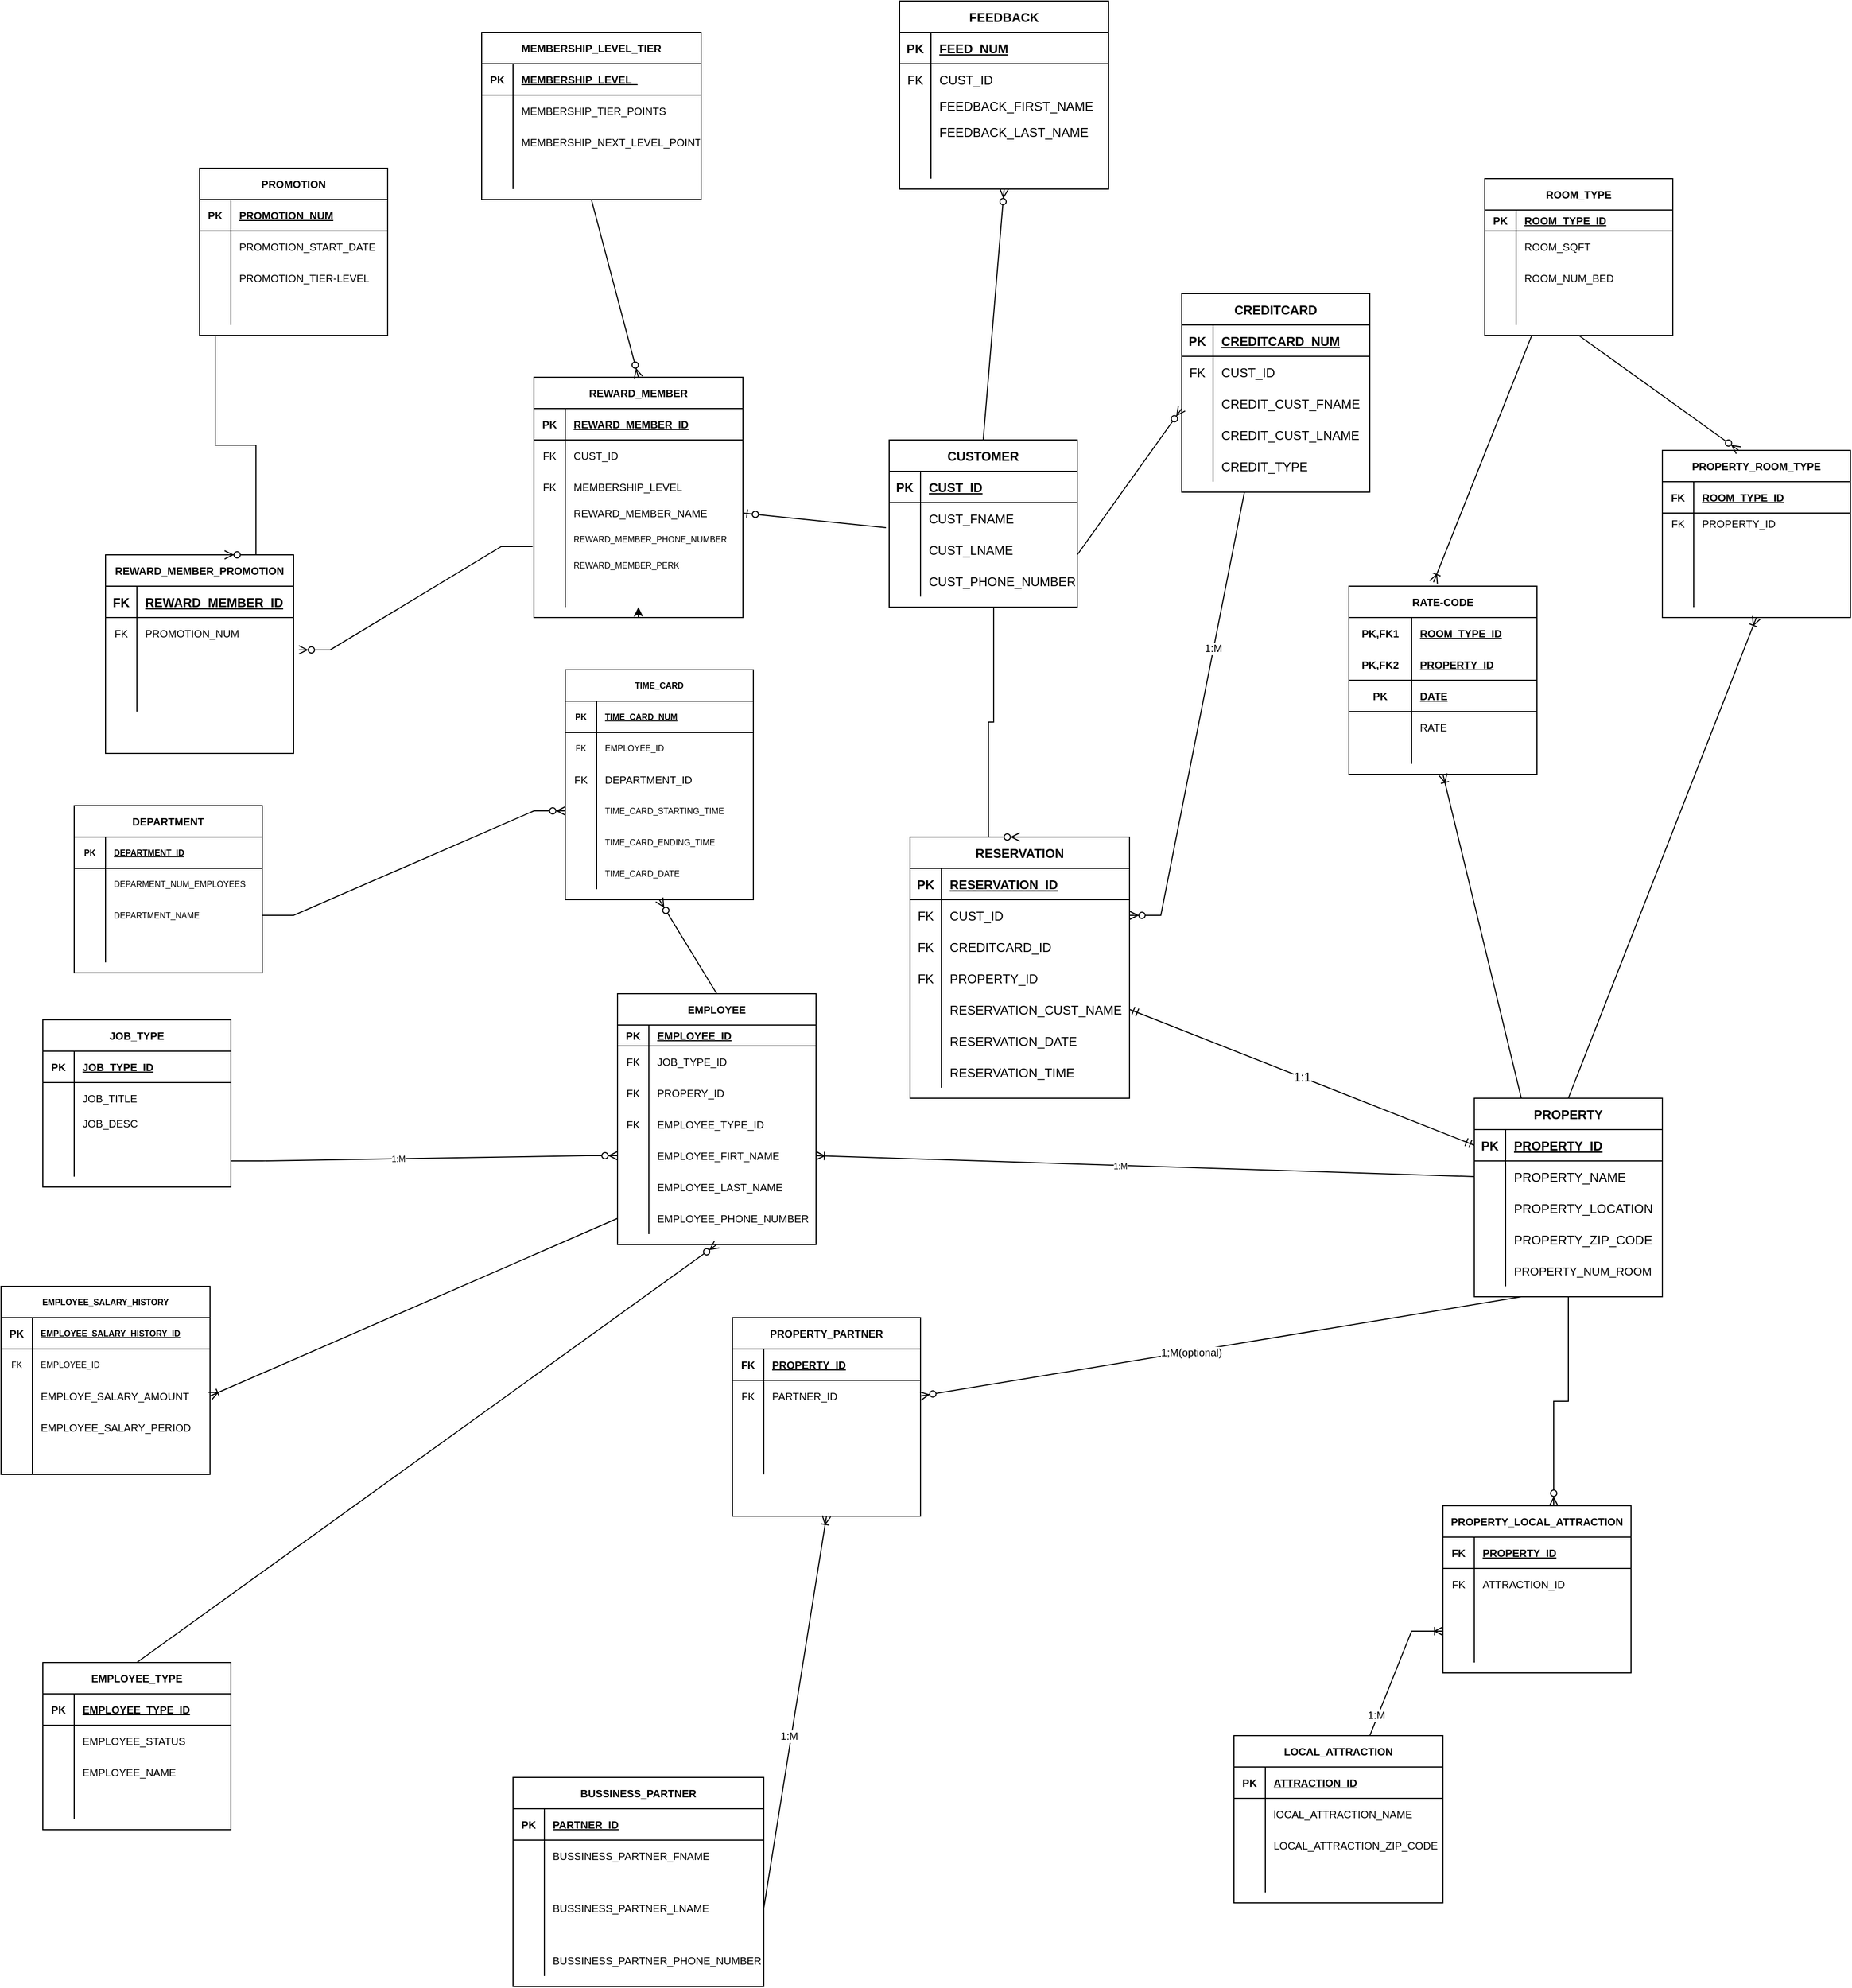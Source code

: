 <mxfile version="20.2.3" type="device"><diagram id="R2lEEEUBdFMjLlhIrx00" name="Page-1"><mxGraphModel dx="2551" dy="865" grid="1" gridSize="10" guides="1" tooltips="1" connect="1" arrows="1" fold="1" page="1" pageScale="1" pageWidth="1100" pageHeight="1700" math="0" shadow="0" extFonts="Permanent Marker^https://fonts.googleapis.com/css?family=Permanent+Marker"><root><mxCell id="0"/><mxCell id="1" parent="0"/><mxCell id="5GnbQPe12LL2vcDiXPB6-1" value="CUSTOMER" style="shape=table;startSize=30;container=1;collapsible=1;childLayout=tableLayout;fixedRows=1;rowLines=0;fontStyle=1;align=center;resizeLast=1;" vertex="1" parent="1"><mxGeometry x="20" y="650" width="180" height="160" as="geometry"/></mxCell><mxCell id="5GnbQPe12LL2vcDiXPB6-2" value="" style="shape=tableRow;horizontal=0;startSize=0;swimlaneHead=0;swimlaneBody=0;fillColor=none;collapsible=0;dropTarget=0;points=[[0,0.5],[1,0.5]];portConstraint=eastwest;top=0;left=0;right=0;bottom=1;" vertex="1" parent="5GnbQPe12LL2vcDiXPB6-1"><mxGeometry y="30" width="180" height="30" as="geometry"/></mxCell><mxCell id="5GnbQPe12LL2vcDiXPB6-3" value="PK" style="shape=partialRectangle;connectable=0;fillColor=none;top=0;left=0;bottom=0;right=0;fontStyle=1;overflow=hidden;" vertex="1" parent="5GnbQPe12LL2vcDiXPB6-2"><mxGeometry width="30" height="30" as="geometry"><mxRectangle width="30" height="30" as="alternateBounds"/></mxGeometry></mxCell><mxCell id="5GnbQPe12LL2vcDiXPB6-4" value="CUST_ID" style="shape=partialRectangle;connectable=0;fillColor=none;top=0;left=0;bottom=0;right=0;align=left;spacingLeft=6;fontStyle=5;overflow=hidden;" vertex="1" parent="5GnbQPe12LL2vcDiXPB6-2"><mxGeometry x="30" width="150" height="30" as="geometry"><mxRectangle width="150" height="30" as="alternateBounds"/></mxGeometry></mxCell><mxCell id="5GnbQPe12LL2vcDiXPB6-5" value="" style="shape=tableRow;horizontal=0;startSize=0;swimlaneHead=0;swimlaneBody=0;fillColor=none;collapsible=0;dropTarget=0;points=[[0,0.5],[1,0.5]];portConstraint=eastwest;top=0;left=0;right=0;bottom=0;" vertex="1" parent="5GnbQPe12LL2vcDiXPB6-1"><mxGeometry y="60" width="180" height="30" as="geometry"/></mxCell><mxCell id="5GnbQPe12LL2vcDiXPB6-6" value="" style="shape=partialRectangle;connectable=0;fillColor=none;top=0;left=0;bottom=0;right=0;editable=1;overflow=hidden;" vertex="1" parent="5GnbQPe12LL2vcDiXPB6-5"><mxGeometry width="30" height="30" as="geometry"><mxRectangle width="30" height="30" as="alternateBounds"/></mxGeometry></mxCell><mxCell id="5GnbQPe12LL2vcDiXPB6-7" value="CUST_FNAME" style="shape=partialRectangle;connectable=0;fillColor=none;top=0;left=0;bottom=0;right=0;align=left;spacingLeft=6;overflow=hidden;" vertex="1" parent="5GnbQPe12LL2vcDiXPB6-5"><mxGeometry x="30" width="150" height="30" as="geometry"><mxRectangle width="150" height="30" as="alternateBounds"/></mxGeometry></mxCell><mxCell id="5GnbQPe12LL2vcDiXPB6-8" value="" style="shape=tableRow;horizontal=0;startSize=0;swimlaneHead=0;swimlaneBody=0;fillColor=none;collapsible=0;dropTarget=0;points=[[0,0.5],[1,0.5]];portConstraint=eastwest;top=0;left=0;right=0;bottom=0;" vertex="1" parent="5GnbQPe12LL2vcDiXPB6-1"><mxGeometry y="90" width="180" height="30" as="geometry"/></mxCell><mxCell id="5GnbQPe12LL2vcDiXPB6-9" value="" style="shape=partialRectangle;connectable=0;fillColor=none;top=0;left=0;bottom=0;right=0;editable=1;overflow=hidden;" vertex="1" parent="5GnbQPe12LL2vcDiXPB6-8"><mxGeometry width="30" height="30" as="geometry"><mxRectangle width="30" height="30" as="alternateBounds"/></mxGeometry></mxCell><mxCell id="5GnbQPe12LL2vcDiXPB6-10" value="CUST_LNAME" style="shape=partialRectangle;connectable=0;fillColor=none;top=0;left=0;bottom=0;right=0;align=left;spacingLeft=6;overflow=hidden;" vertex="1" parent="5GnbQPe12LL2vcDiXPB6-8"><mxGeometry x="30" width="150" height="30" as="geometry"><mxRectangle width="150" height="30" as="alternateBounds"/></mxGeometry></mxCell><mxCell id="5GnbQPe12LL2vcDiXPB6-11" value="" style="shape=tableRow;horizontal=0;startSize=0;swimlaneHead=0;swimlaneBody=0;fillColor=none;collapsible=0;dropTarget=0;points=[[0,0.5],[1,0.5]];portConstraint=eastwest;top=0;left=0;right=0;bottom=0;" vertex="1" parent="5GnbQPe12LL2vcDiXPB6-1"><mxGeometry y="120" width="180" height="30" as="geometry"/></mxCell><mxCell id="5GnbQPe12LL2vcDiXPB6-12" value="" style="shape=partialRectangle;connectable=0;fillColor=none;top=0;left=0;bottom=0;right=0;editable=1;overflow=hidden;" vertex="1" parent="5GnbQPe12LL2vcDiXPB6-11"><mxGeometry width="30" height="30" as="geometry"><mxRectangle width="30" height="30" as="alternateBounds"/></mxGeometry></mxCell><mxCell id="5GnbQPe12LL2vcDiXPB6-13" value="CUST_PHONE_NUMBER" style="shape=partialRectangle;connectable=0;fillColor=none;top=0;left=0;bottom=0;right=0;align=left;spacingLeft=6;overflow=hidden;" vertex="1" parent="5GnbQPe12LL2vcDiXPB6-11"><mxGeometry x="30" width="150" height="30" as="geometry"><mxRectangle width="150" height="30" as="alternateBounds"/></mxGeometry></mxCell><mxCell id="5GnbQPe12LL2vcDiXPB6-14" value="" style="fontSize=12;html=1;endArrow=ERzeroToMany;endFill=1;rounded=0;entryX=0;entryY=0.667;entryDx=0;entryDy=0;entryPerimeter=0;" edge="1" parent="1" target="5GnbQPe12LL2vcDiXPB6-19"><mxGeometry width="100" height="100" relative="1" as="geometry"><mxPoint x="200" y="760" as="sourcePoint"/><mxPoint x="330" y="760" as="targetPoint"/></mxGeometry></mxCell><mxCell id="5GnbQPe12LL2vcDiXPB6-15" value="CREDITCARD" style="shape=table;startSize=30;container=1;collapsible=1;childLayout=tableLayout;fixedRows=1;rowLines=0;fontStyle=1;align=center;resizeLast=1;" vertex="1" parent="1"><mxGeometry x="300" y="510" width="180" height="190" as="geometry"/></mxCell><mxCell id="5GnbQPe12LL2vcDiXPB6-16" value="" style="shape=tableRow;horizontal=0;startSize=0;swimlaneHead=0;swimlaneBody=0;fillColor=none;collapsible=0;dropTarget=0;points=[[0,0.5],[1,0.5]];portConstraint=eastwest;top=0;left=0;right=0;bottom=1;" vertex="1" parent="5GnbQPe12LL2vcDiXPB6-15"><mxGeometry y="30" width="180" height="30" as="geometry"/></mxCell><mxCell id="5GnbQPe12LL2vcDiXPB6-17" value="PK" style="shape=partialRectangle;connectable=0;fillColor=none;top=0;left=0;bottom=0;right=0;fontStyle=1;overflow=hidden;" vertex="1" parent="5GnbQPe12LL2vcDiXPB6-16"><mxGeometry width="30" height="30" as="geometry"><mxRectangle width="30" height="30" as="alternateBounds"/></mxGeometry></mxCell><mxCell id="5GnbQPe12LL2vcDiXPB6-18" value="CREDITCARD_NUM" style="shape=partialRectangle;connectable=0;fillColor=none;top=0;left=0;bottom=0;right=0;align=left;spacingLeft=6;fontStyle=5;overflow=hidden;" vertex="1" parent="5GnbQPe12LL2vcDiXPB6-16"><mxGeometry x="30" width="150" height="30" as="geometry"><mxRectangle width="150" height="30" as="alternateBounds"/></mxGeometry></mxCell><mxCell id="5GnbQPe12LL2vcDiXPB6-29" value="" style="shape=tableRow;horizontal=0;startSize=0;swimlaneHead=0;swimlaneBody=0;fillColor=none;collapsible=0;dropTarget=0;points=[[0,0.5],[1,0.5]];portConstraint=eastwest;top=0;left=0;right=0;bottom=0;" vertex="1" parent="5GnbQPe12LL2vcDiXPB6-15"><mxGeometry y="60" width="180" height="30" as="geometry"/></mxCell><mxCell id="5GnbQPe12LL2vcDiXPB6-30" value="FK" style="shape=partialRectangle;connectable=0;fillColor=none;top=0;left=0;bottom=0;right=0;fontStyle=0;overflow=hidden;" vertex="1" parent="5GnbQPe12LL2vcDiXPB6-29"><mxGeometry width="30" height="30" as="geometry"><mxRectangle width="30" height="30" as="alternateBounds"/></mxGeometry></mxCell><mxCell id="5GnbQPe12LL2vcDiXPB6-31" value="CUST_ID" style="shape=partialRectangle;connectable=0;fillColor=none;top=0;left=0;bottom=0;right=0;align=left;spacingLeft=6;fontStyle=0;overflow=hidden;" vertex="1" parent="5GnbQPe12LL2vcDiXPB6-29"><mxGeometry x="30" width="150" height="30" as="geometry"><mxRectangle width="150" height="30" as="alternateBounds"/></mxGeometry></mxCell><mxCell id="5GnbQPe12LL2vcDiXPB6-19" value="" style="shape=tableRow;horizontal=0;startSize=0;swimlaneHead=0;swimlaneBody=0;fillColor=none;collapsible=0;dropTarget=0;points=[[0,0.5],[1,0.5]];portConstraint=eastwest;top=0;left=0;right=0;bottom=0;" vertex="1" parent="5GnbQPe12LL2vcDiXPB6-15"><mxGeometry y="90" width="180" height="30" as="geometry"/></mxCell><mxCell id="5GnbQPe12LL2vcDiXPB6-20" value="" style="shape=partialRectangle;connectable=0;fillColor=none;top=0;left=0;bottom=0;right=0;editable=1;overflow=hidden;" vertex="1" parent="5GnbQPe12LL2vcDiXPB6-19"><mxGeometry width="30" height="30" as="geometry"><mxRectangle width="30" height="30" as="alternateBounds"/></mxGeometry></mxCell><mxCell id="5GnbQPe12LL2vcDiXPB6-21" value="CREDIT_CUST_FNAME" style="shape=partialRectangle;connectable=0;fillColor=none;top=0;left=0;bottom=0;right=0;align=left;spacingLeft=6;overflow=hidden;" vertex="1" parent="5GnbQPe12LL2vcDiXPB6-19"><mxGeometry x="30" width="150" height="30" as="geometry"><mxRectangle width="150" height="30" as="alternateBounds"/></mxGeometry></mxCell><mxCell id="5GnbQPe12LL2vcDiXPB6-22" value="" style="shape=tableRow;horizontal=0;startSize=0;swimlaneHead=0;swimlaneBody=0;fillColor=none;collapsible=0;dropTarget=0;points=[[0,0.5],[1,0.5]];portConstraint=eastwest;top=0;left=0;right=0;bottom=0;" vertex="1" parent="5GnbQPe12LL2vcDiXPB6-15"><mxGeometry y="120" width="180" height="30" as="geometry"/></mxCell><mxCell id="5GnbQPe12LL2vcDiXPB6-23" value="" style="shape=partialRectangle;connectable=0;fillColor=none;top=0;left=0;bottom=0;right=0;editable=1;overflow=hidden;" vertex="1" parent="5GnbQPe12LL2vcDiXPB6-22"><mxGeometry width="30" height="30" as="geometry"><mxRectangle width="30" height="30" as="alternateBounds"/></mxGeometry></mxCell><mxCell id="5GnbQPe12LL2vcDiXPB6-24" value="CREDIT_CUST_LNAME" style="shape=partialRectangle;connectable=0;fillColor=none;top=0;left=0;bottom=0;right=0;align=left;spacingLeft=6;overflow=hidden;" vertex="1" parent="5GnbQPe12LL2vcDiXPB6-22"><mxGeometry x="30" width="150" height="30" as="geometry"><mxRectangle width="150" height="30" as="alternateBounds"/></mxGeometry></mxCell><mxCell id="5GnbQPe12LL2vcDiXPB6-25" value="" style="shape=tableRow;horizontal=0;startSize=0;swimlaneHead=0;swimlaneBody=0;fillColor=none;collapsible=0;dropTarget=0;points=[[0,0.5],[1,0.5]];portConstraint=eastwest;top=0;left=0;right=0;bottom=0;" vertex="1" parent="5GnbQPe12LL2vcDiXPB6-15"><mxGeometry y="150" width="180" height="30" as="geometry"/></mxCell><mxCell id="5GnbQPe12LL2vcDiXPB6-26" value="" style="shape=partialRectangle;connectable=0;fillColor=none;top=0;left=0;bottom=0;right=0;editable=1;overflow=hidden;" vertex="1" parent="5GnbQPe12LL2vcDiXPB6-25"><mxGeometry width="30" height="30" as="geometry"><mxRectangle width="30" height="30" as="alternateBounds"/></mxGeometry></mxCell><mxCell id="5GnbQPe12LL2vcDiXPB6-27" value="CREDIT_TYPE" style="shape=partialRectangle;connectable=0;fillColor=none;top=0;left=0;bottom=0;right=0;align=left;spacingLeft=6;overflow=hidden;" vertex="1" parent="5GnbQPe12LL2vcDiXPB6-25"><mxGeometry x="30" width="150" height="30" as="geometry"><mxRectangle width="150" height="30" as="alternateBounds"/></mxGeometry></mxCell><mxCell id="5GnbQPe12LL2vcDiXPB6-32" value="FEEDBACK" style="shape=table;startSize=30;container=1;collapsible=1;childLayout=tableLayout;fixedRows=1;rowLines=0;fontStyle=1;align=center;resizeLast=1;" vertex="1" parent="1"><mxGeometry x="30" y="230" width="200" height="180" as="geometry"/></mxCell><mxCell id="5GnbQPe12LL2vcDiXPB6-33" value="" style="shape=tableRow;horizontal=0;startSize=0;swimlaneHead=0;swimlaneBody=0;fillColor=none;collapsible=0;dropTarget=0;points=[[0,0.5],[1,0.5]];portConstraint=eastwest;top=0;left=0;right=0;bottom=1;" vertex="1" parent="5GnbQPe12LL2vcDiXPB6-32"><mxGeometry y="30" width="200" height="30" as="geometry"/></mxCell><mxCell id="5GnbQPe12LL2vcDiXPB6-34" value="PK" style="shape=partialRectangle;connectable=0;fillColor=none;top=0;left=0;bottom=0;right=0;fontStyle=1;overflow=hidden;" vertex="1" parent="5GnbQPe12LL2vcDiXPB6-33"><mxGeometry width="30" height="30" as="geometry"><mxRectangle width="30" height="30" as="alternateBounds"/></mxGeometry></mxCell><mxCell id="5GnbQPe12LL2vcDiXPB6-35" value="FEED_NUM" style="shape=partialRectangle;connectable=0;fillColor=none;top=0;left=0;bottom=0;right=0;align=left;spacingLeft=6;fontStyle=5;overflow=hidden;" vertex="1" parent="5GnbQPe12LL2vcDiXPB6-33"><mxGeometry x="30" width="170" height="30" as="geometry"><mxRectangle width="170" height="30" as="alternateBounds"/></mxGeometry></mxCell><mxCell id="5GnbQPe12LL2vcDiXPB6-47" value="" style="shape=tableRow;horizontal=0;startSize=0;swimlaneHead=0;swimlaneBody=0;fillColor=none;collapsible=0;dropTarget=0;points=[[0,0.5],[1,0.5]];portConstraint=eastwest;top=0;left=0;right=0;bottom=0;" vertex="1" parent="5GnbQPe12LL2vcDiXPB6-32"><mxGeometry y="60" width="200" height="30" as="geometry"/></mxCell><mxCell id="5GnbQPe12LL2vcDiXPB6-48" value="FK" style="shape=partialRectangle;connectable=0;fillColor=none;top=0;left=0;bottom=0;right=0;fontStyle=0;overflow=hidden;" vertex="1" parent="5GnbQPe12LL2vcDiXPB6-47"><mxGeometry width="30" height="30" as="geometry"><mxRectangle width="30" height="30" as="alternateBounds"/></mxGeometry></mxCell><mxCell id="5GnbQPe12LL2vcDiXPB6-49" value="CUST_ID" style="shape=partialRectangle;connectable=0;fillColor=none;top=0;left=0;bottom=0;right=0;align=left;spacingLeft=6;fontStyle=0;overflow=hidden;" vertex="1" parent="5GnbQPe12LL2vcDiXPB6-47"><mxGeometry x="30" width="170" height="30" as="geometry"><mxRectangle width="170" height="30" as="alternateBounds"/></mxGeometry></mxCell><mxCell id="5GnbQPe12LL2vcDiXPB6-36" value="" style="shape=tableRow;horizontal=0;startSize=0;swimlaneHead=0;swimlaneBody=0;fillColor=none;collapsible=0;dropTarget=0;points=[[0,0.5],[1,0.5]];portConstraint=eastwest;top=0;left=0;right=0;bottom=0;" vertex="1" parent="5GnbQPe12LL2vcDiXPB6-32"><mxGeometry y="90" width="200" height="20" as="geometry"/></mxCell><mxCell id="5GnbQPe12LL2vcDiXPB6-37" value="" style="shape=partialRectangle;connectable=0;fillColor=none;top=0;left=0;bottom=0;right=0;editable=1;overflow=hidden;" vertex="1" parent="5GnbQPe12LL2vcDiXPB6-36"><mxGeometry width="30" height="20" as="geometry"><mxRectangle width="30" height="20" as="alternateBounds"/></mxGeometry></mxCell><mxCell id="5GnbQPe12LL2vcDiXPB6-38" value="FEEDBACK_FIRST_NAME" style="shape=partialRectangle;connectable=0;fillColor=none;top=0;left=0;bottom=0;right=0;align=left;spacingLeft=6;overflow=hidden;" vertex="1" parent="5GnbQPe12LL2vcDiXPB6-36"><mxGeometry x="30" width="170" height="20" as="geometry"><mxRectangle width="170" height="20" as="alternateBounds"/></mxGeometry></mxCell><mxCell id="5GnbQPe12LL2vcDiXPB6-39" value="" style="shape=tableRow;horizontal=0;startSize=0;swimlaneHead=0;swimlaneBody=0;fillColor=none;collapsible=0;dropTarget=0;points=[[0,0.5],[1,0.5]];portConstraint=eastwest;top=0;left=0;right=0;bottom=0;" vertex="1" parent="5GnbQPe12LL2vcDiXPB6-32"><mxGeometry y="110" width="200" height="30" as="geometry"/></mxCell><mxCell id="5GnbQPe12LL2vcDiXPB6-40" value="" style="shape=partialRectangle;connectable=0;fillColor=none;top=0;left=0;bottom=0;right=0;editable=1;overflow=hidden;" vertex="1" parent="5GnbQPe12LL2vcDiXPB6-39"><mxGeometry width="30" height="30" as="geometry"><mxRectangle width="30" height="30" as="alternateBounds"/></mxGeometry></mxCell><mxCell id="5GnbQPe12LL2vcDiXPB6-41" value="FEEDBACK_LAST_NAME" style="shape=partialRectangle;connectable=0;fillColor=none;top=0;left=0;bottom=0;right=0;align=left;spacingLeft=6;overflow=hidden;" vertex="1" parent="5GnbQPe12LL2vcDiXPB6-39"><mxGeometry x="30" width="170" height="30" as="geometry"><mxRectangle width="170" height="30" as="alternateBounds"/></mxGeometry></mxCell><mxCell id="5GnbQPe12LL2vcDiXPB6-42" value="" style="shape=tableRow;horizontal=0;startSize=0;swimlaneHead=0;swimlaneBody=0;fillColor=none;collapsible=0;dropTarget=0;points=[[0,0.5],[1,0.5]];portConstraint=eastwest;top=0;left=0;right=0;bottom=0;" vertex="1" parent="5GnbQPe12LL2vcDiXPB6-32"><mxGeometry y="140" width="200" height="30" as="geometry"/></mxCell><mxCell id="5GnbQPe12LL2vcDiXPB6-43" value="" style="shape=partialRectangle;connectable=0;fillColor=none;top=0;left=0;bottom=0;right=0;editable=1;overflow=hidden;" vertex="1" parent="5GnbQPe12LL2vcDiXPB6-42"><mxGeometry width="30" height="30" as="geometry"><mxRectangle width="30" height="30" as="alternateBounds"/></mxGeometry></mxCell><mxCell id="5GnbQPe12LL2vcDiXPB6-44" value="" style="shape=partialRectangle;connectable=0;fillColor=none;top=0;left=0;bottom=0;right=0;align=left;spacingLeft=6;overflow=hidden;" vertex="1" parent="5GnbQPe12LL2vcDiXPB6-42"><mxGeometry x="30" width="170" height="30" as="geometry"><mxRectangle width="170" height="30" as="alternateBounds"/></mxGeometry></mxCell><mxCell id="5GnbQPe12LL2vcDiXPB6-45" value="" style="fontSize=12;html=1;endArrow=ERzeroToMany;endFill=1;rounded=0;exitX=0.5;exitY=0;exitDx=0;exitDy=0;entryX=0.5;entryY=1;entryDx=0;entryDy=0;" edge="1" parent="1" source="5GnbQPe12LL2vcDiXPB6-1" target="5GnbQPe12LL2vcDiXPB6-32"><mxGeometry width="100" height="100" relative="1" as="geometry"><mxPoint x="240" y="660" as="sourcePoint"/><mxPoint x="640" y="540" as="targetPoint"/></mxGeometry></mxCell><mxCell id="5GnbQPe12LL2vcDiXPB6-50" value="RESERVATION" style="shape=table;startSize=30;container=1;collapsible=1;childLayout=tableLayout;fixedRows=1;rowLines=0;fontStyle=1;align=center;resizeLast=1;" vertex="1" parent="1"><mxGeometry x="40" y="1030" width="210" height="250" as="geometry"/></mxCell><mxCell id="5GnbQPe12LL2vcDiXPB6-51" value="" style="shape=tableRow;horizontal=0;startSize=0;swimlaneHead=0;swimlaneBody=0;fillColor=none;collapsible=0;dropTarget=0;points=[[0,0.5],[1,0.5]];portConstraint=eastwest;top=0;left=0;right=0;bottom=1;" vertex="1" parent="5GnbQPe12LL2vcDiXPB6-50"><mxGeometry y="30" width="210" height="30" as="geometry"/></mxCell><mxCell id="5GnbQPe12LL2vcDiXPB6-52" value="PK" style="shape=partialRectangle;connectable=0;fillColor=none;top=0;left=0;bottom=0;right=0;fontStyle=1;overflow=hidden;" vertex="1" parent="5GnbQPe12LL2vcDiXPB6-51"><mxGeometry width="30" height="30" as="geometry"><mxRectangle width="30" height="30" as="alternateBounds"/></mxGeometry></mxCell><mxCell id="5GnbQPe12LL2vcDiXPB6-53" value="RESERVATION_ID" style="shape=partialRectangle;connectable=0;fillColor=none;top=0;left=0;bottom=0;right=0;align=left;spacingLeft=6;fontStyle=5;overflow=hidden;" vertex="1" parent="5GnbQPe12LL2vcDiXPB6-51"><mxGeometry x="30" width="180" height="30" as="geometry"><mxRectangle width="180" height="30" as="alternateBounds"/></mxGeometry></mxCell><mxCell id="5GnbQPe12LL2vcDiXPB6-64" value="" style="shape=tableRow;horizontal=0;startSize=0;swimlaneHead=0;swimlaneBody=0;fillColor=none;collapsible=0;dropTarget=0;points=[[0,0.5],[1,0.5]];portConstraint=eastwest;top=0;left=0;right=0;bottom=0;" vertex="1" parent="5GnbQPe12LL2vcDiXPB6-50"><mxGeometry y="60" width="210" height="30" as="geometry"/></mxCell><mxCell id="5GnbQPe12LL2vcDiXPB6-65" value="FK" style="shape=partialRectangle;connectable=0;fillColor=none;top=0;left=0;bottom=0;right=0;fontStyle=0;overflow=hidden;" vertex="1" parent="5GnbQPe12LL2vcDiXPB6-64"><mxGeometry width="30" height="30" as="geometry"><mxRectangle width="30" height="30" as="alternateBounds"/></mxGeometry></mxCell><mxCell id="5GnbQPe12LL2vcDiXPB6-66" value="CUST_ID" style="shape=partialRectangle;connectable=0;fillColor=none;top=0;left=0;bottom=0;right=0;align=left;spacingLeft=6;fontStyle=0;overflow=hidden;" vertex="1" parent="5GnbQPe12LL2vcDiXPB6-64"><mxGeometry x="30" width="180" height="30" as="geometry"><mxRectangle width="180" height="30" as="alternateBounds"/></mxGeometry></mxCell><mxCell id="5GnbQPe12LL2vcDiXPB6-68" value="" style="shape=tableRow;horizontal=0;startSize=0;swimlaneHead=0;swimlaneBody=0;fillColor=none;collapsible=0;dropTarget=0;points=[[0,0.5],[1,0.5]];portConstraint=eastwest;top=0;left=0;right=0;bottom=0;" vertex="1" parent="5GnbQPe12LL2vcDiXPB6-50"><mxGeometry y="90" width="210" height="30" as="geometry"/></mxCell><mxCell id="5GnbQPe12LL2vcDiXPB6-69" value="FK" style="shape=partialRectangle;connectable=0;fillColor=none;top=0;left=0;bottom=0;right=0;fontStyle=0;overflow=hidden;" vertex="1" parent="5GnbQPe12LL2vcDiXPB6-68"><mxGeometry width="30" height="30" as="geometry"><mxRectangle width="30" height="30" as="alternateBounds"/></mxGeometry></mxCell><mxCell id="5GnbQPe12LL2vcDiXPB6-70" value="CREDITCARD_ID" style="shape=partialRectangle;connectable=0;fillColor=none;top=0;left=0;bottom=0;right=0;align=left;spacingLeft=6;fontStyle=0;overflow=hidden;" vertex="1" parent="5GnbQPe12LL2vcDiXPB6-68"><mxGeometry x="30" width="180" height="30" as="geometry"><mxRectangle width="180" height="30" as="alternateBounds"/></mxGeometry></mxCell><mxCell id="5GnbQPe12LL2vcDiXPB6-88" value="" style="shape=tableRow;horizontal=0;startSize=0;swimlaneHead=0;swimlaneBody=0;fillColor=none;collapsible=0;dropTarget=0;points=[[0,0.5],[1,0.5]];portConstraint=eastwest;top=0;left=0;right=0;bottom=0;" vertex="1" parent="5GnbQPe12LL2vcDiXPB6-50"><mxGeometry y="120" width="210" height="30" as="geometry"/></mxCell><mxCell id="5GnbQPe12LL2vcDiXPB6-89" value="FK" style="shape=partialRectangle;connectable=0;fillColor=none;top=0;left=0;bottom=0;right=0;fontStyle=0;overflow=hidden;" vertex="1" parent="5GnbQPe12LL2vcDiXPB6-88"><mxGeometry width="30" height="30" as="geometry"><mxRectangle width="30" height="30" as="alternateBounds"/></mxGeometry></mxCell><mxCell id="5GnbQPe12LL2vcDiXPB6-90" value="PROPERTY_ID" style="shape=partialRectangle;connectable=0;fillColor=none;top=0;left=0;bottom=0;right=0;align=left;spacingLeft=6;fontStyle=0;overflow=hidden;" vertex="1" parent="5GnbQPe12LL2vcDiXPB6-88"><mxGeometry x="30" width="180" height="30" as="geometry"><mxRectangle width="180" height="30" as="alternateBounds"/></mxGeometry></mxCell><mxCell id="5GnbQPe12LL2vcDiXPB6-54" value="" style="shape=tableRow;horizontal=0;startSize=0;swimlaneHead=0;swimlaneBody=0;fillColor=none;collapsible=0;dropTarget=0;points=[[0,0.5],[1,0.5]];portConstraint=eastwest;top=0;left=0;right=0;bottom=0;" vertex="1" parent="5GnbQPe12LL2vcDiXPB6-50"><mxGeometry y="150" width="210" height="30" as="geometry"/></mxCell><mxCell id="5GnbQPe12LL2vcDiXPB6-55" value="" style="shape=partialRectangle;connectable=0;fillColor=none;top=0;left=0;bottom=0;right=0;editable=1;overflow=hidden;" vertex="1" parent="5GnbQPe12LL2vcDiXPB6-54"><mxGeometry width="30" height="30" as="geometry"><mxRectangle width="30" height="30" as="alternateBounds"/></mxGeometry></mxCell><mxCell id="5GnbQPe12LL2vcDiXPB6-56" value="RESERVATION_CUST_NAME" style="shape=partialRectangle;connectable=0;fillColor=none;top=0;left=0;bottom=0;right=0;align=left;spacingLeft=6;overflow=hidden;" vertex="1" parent="5GnbQPe12LL2vcDiXPB6-54"><mxGeometry x="30" width="180" height="30" as="geometry"><mxRectangle width="180" height="30" as="alternateBounds"/></mxGeometry></mxCell><mxCell id="5GnbQPe12LL2vcDiXPB6-57" value="" style="shape=tableRow;horizontal=0;startSize=0;swimlaneHead=0;swimlaneBody=0;fillColor=none;collapsible=0;dropTarget=0;points=[[0,0.5],[1,0.5]];portConstraint=eastwest;top=0;left=0;right=0;bottom=0;" vertex="1" parent="5GnbQPe12LL2vcDiXPB6-50"><mxGeometry y="180" width="210" height="30" as="geometry"/></mxCell><mxCell id="5GnbQPe12LL2vcDiXPB6-58" value="" style="shape=partialRectangle;connectable=0;fillColor=none;top=0;left=0;bottom=0;right=0;editable=1;overflow=hidden;" vertex="1" parent="5GnbQPe12LL2vcDiXPB6-57"><mxGeometry width="30" height="30" as="geometry"><mxRectangle width="30" height="30" as="alternateBounds"/></mxGeometry></mxCell><mxCell id="5GnbQPe12LL2vcDiXPB6-59" value="RESERVATION_DATE" style="shape=partialRectangle;connectable=0;fillColor=none;top=0;left=0;bottom=0;right=0;align=left;spacingLeft=6;overflow=hidden;" vertex="1" parent="5GnbQPe12LL2vcDiXPB6-57"><mxGeometry x="30" width="180" height="30" as="geometry"><mxRectangle width="180" height="30" as="alternateBounds"/></mxGeometry></mxCell><mxCell id="5GnbQPe12LL2vcDiXPB6-60" value="" style="shape=tableRow;horizontal=0;startSize=0;swimlaneHead=0;swimlaneBody=0;fillColor=none;collapsible=0;dropTarget=0;points=[[0,0.5],[1,0.5]];portConstraint=eastwest;top=0;left=0;right=0;bottom=0;" vertex="1" parent="5GnbQPe12LL2vcDiXPB6-50"><mxGeometry y="210" width="210" height="30" as="geometry"/></mxCell><mxCell id="5GnbQPe12LL2vcDiXPB6-61" value="" style="shape=partialRectangle;connectable=0;fillColor=none;top=0;left=0;bottom=0;right=0;editable=1;overflow=hidden;" vertex="1" parent="5GnbQPe12LL2vcDiXPB6-60"><mxGeometry width="30" height="30" as="geometry"><mxRectangle width="30" height="30" as="alternateBounds"/></mxGeometry></mxCell><mxCell id="5GnbQPe12LL2vcDiXPB6-62" value="RESERVATION_TIME" style="shape=partialRectangle;connectable=0;fillColor=none;top=0;left=0;bottom=0;right=0;align=left;spacingLeft=6;overflow=hidden;" vertex="1" parent="5GnbQPe12LL2vcDiXPB6-60"><mxGeometry x="30" width="180" height="30" as="geometry"><mxRectangle width="180" height="30" as="alternateBounds"/></mxGeometry></mxCell><mxCell id="5GnbQPe12LL2vcDiXPB6-71" value="" style="edgeStyle=entityRelationEdgeStyle;fontSize=12;html=1;endArrow=ERzeroToMany;endFill=1;rounded=0;entryX=0.5;entryY=0;entryDx=0;entryDy=0;" edge="1" parent="1" target="5GnbQPe12LL2vcDiXPB6-50"><mxGeometry width="100" height="100" relative="1" as="geometry"><mxPoint x="90" y="810" as="sourcePoint"/><mxPoint x="180" y="780" as="targetPoint"/></mxGeometry></mxCell><mxCell id="5GnbQPe12LL2vcDiXPB6-72" value="" style="edgeStyle=entityRelationEdgeStyle;fontSize=12;html=1;endArrow=ERzeroToMany;endFill=1;rounded=0;exitX=0.5;exitY=1;exitDx=0;exitDy=0;entryX=1;entryY=0.5;entryDx=0;entryDy=0;" edge="1" parent="1" source="5GnbQPe12LL2vcDiXPB6-15" target="5GnbQPe12LL2vcDiXPB6-64"><mxGeometry width="100" height="100" relative="1" as="geometry"><mxPoint x="500" y="1090" as="sourcePoint"/><mxPoint x="600" y="990" as="targetPoint"/></mxGeometry></mxCell><mxCell id="5GnbQPe12LL2vcDiXPB6-328" value="1:M" style="edgeLabel;html=1;align=center;verticalAlign=middle;resizable=0;points=[];fontSize=10;" vertex="1" connectable="0" parent="5GnbQPe12LL2vcDiXPB6-72"><mxGeometry x="-0.231" y="-1" relative="1" as="geometry"><mxPoint as="offset"/></mxGeometry></mxCell><mxCell id="5GnbQPe12LL2vcDiXPB6-73" value="PROPERTY" style="shape=table;startSize=30;container=1;collapsible=1;childLayout=tableLayout;fixedRows=1;rowLines=0;fontStyle=1;align=center;resizeLast=1;" vertex="1" parent="1"><mxGeometry x="580" y="1280" width="180" height="190" as="geometry"/></mxCell><mxCell id="5GnbQPe12LL2vcDiXPB6-74" value="" style="shape=tableRow;horizontal=0;startSize=0;swimlaneHead=0;swimlaneBody=0;fillColor=none;collapsible=0;dropTarget=0;points=[[0,0.5],[1,0.5]];portConstraint=eastwest;top=0;left=0;right=0;bottom=1;" vertex="1" parent="5GnbQPe12LL2vcDiXPB6-73"><mxGeometry y="30" width="180" height="30" as="geometry"/></mxCell><mxCell id="5GnbQPe12LL2vcDiXPB6-75" value="PK" style="shape=partialRectangle;connectable=0;fillColor=none;top=0;left=0;bottom=0;right=0;fontStyle=1;overflow=hidden;" vertex="1" parent="5GnbQPe12LL2vcDiXPB6-74"><mxGeometry width="30" height="30" as="geometry"><mxRectangle width="30" height="30" as="alternateBounds"/></mxGeometry></mxCell><mxCell id="5GnbQPe12LL2vcDiXPB6-76" value="PROPERTY_ID" style="shape=partialRectangle;connectable=0;fillColor=none;top=0;left=0;bottom=0;right=0;align=left;spacingLeft=6;fontStyle=5;overflow=hidden;" vertex="1" parent="5GnbQPe12LL2vcDiXPB6-74"><mxGeometry x="30" width="150" height="30" as="geometry"><mxRectangle width="150" height="30" as="alternateBounds"/></mxGeometry></mxCell><mxCell id="5GnbQPe12LL2vcDiXPB6-77" value="" style="shape=tableRow;horizontal=0;startSize=0;swimlaneHead=0;swimlaneBody=0;fillColor=none;collapsible=0;dropTarget=0;points=[[0,0.5],[1,0.5]];portConstraint=eastwest;top=0;left=0;right=0;bottom=0;" vertex="1" parent="5GnbQPe12LL2vcDiXPB6-73"><mxGeometry y="60" width="180" height="30" as="geometry"/></mxCell><mxCell id="5GnbQPe12LL2vcDiXPB6-78" value="" style="shape=partialRectangle;connectable=0;fillColor=none;top=0;left=0;bottom=0;right=0;editable=1;overflow=hidden;" vertex="1" parent="5GnbQPe12LL2vcDiXPB6-77"><mxGeometry width="30" height="30" as="geometry"><mxRectangle width="30" height="30" as="alternateBounds"/></mxGeometry></mxCell><mxCell id="5GnbQPe12LL2vcDiXPB6-79" value="PROPERTY_NAME" style="shape=partialRectangle;connectable=0;fillColor=none;top=0;left=0;bottom=0;right=0;align=left;spacingLeft=6;overflow=hidden;" vertex="1" parent="5GnbQPe12LL2vcDiXPB6-77"><mxGeometry x="30" width="150" height="30" as="geometry"><mxRectangle width="150" height="30" as="alternateBounds"/></mxGeometry></mxCell><mxCell id="5GnbQPe12LL2vcDiXPB6-80" value="" style="shape=tableRow;horizontal=0;startSize=0;swimlaneHead=0;swimlaneBody=0;fillColor=none;collapsible=0;dropTarget=0;points=[[0,0.5],[1,0.5]];portConstraint=eastwest;top=0;left=0;right=0;bottom=0;" vertex="1" parent="5GnbQPe12LL2vcDiXPB6-73"><mxGeometry y="90" width="180" height="30" as="geometry"/></mxCell><mxCell id="5GnbQPe12LL2vcDiXPB6-81" value="" style="shape=partialRectangle;connectable=0;fillColor=none;top=0;left=0;bottom=0;right=0;editable=1;overflow=hidden;" vertex="1" parent="5GnbQPe12LL2vcDiXPB6-80"><mxGeometry width="30" height="30" as="geometry"><mxRectangle width="30" height="30" as="alternateBounds"/></mxGeometry></mxCell><mxCell id="5GnbQPe12LL2vcDiXPB6-82" value="PROPERTY_LOCATION" style="shape=partialRectangle;connectable=0;fillColor=none;top=0;left=0;bottom=0;right=0;align=left;spacingLeft=6;overflow=hidden;" vertex="1" parent="5GnbQPe12LL2vcDiXPB6-80"><mxGeometry x="30" width="150" height="30" as="geometry"><mxRectangle width="150" height="30" as="alternateBounds"/></mxGeometry></mxCell><mxCell id="5GnbQPe12LL2vcDiXPB6-83" value="" style="shape=tableRow;horizontal=0;startSize=0;swimlaneHead=0;swimlaneBody=0;fillColor=none;collapsible=0;dropTarget=0;points=[[0,0.5],[1,0.5]];portConstraint=eastwest;top=0;left=0;right=0;bottom=0;" vertex="1" parent="5GnbQPe12LL2vcDiXPB6-73"><mxGeometry y="120" width="180" height="30" as="geometry"/></mxCell><mxCell id="5GnbQPe12LL2vcDiXPB6-84" value="" style="shape=partialRectangle;connectable=0;fillColor=none;top=0;left=0;bottom=0;right=0;editable=1;overflow=hidden;" vertex="1" parent="5GnbQPe12LL2vcDiXPB6-83"><mxGeometry width="30" height="30" as="geometry"><mxRectangle width="30" height="30" as="alternateBounds"/></mxGeometry></mxCell><mxCell id="5GnbQPe12LL2vcDiXPB6-85" value="PROPERTY_ZIP_CODE" style="shape=partialRectangle;connectable=0;fillColor=none;top=0;left=0;bottom=0;right=0;align=left;spacingLeft=6;overflow=hidden;" vertex="1" parent="5GnbQPe12LL2vcDiXPB6-83"><mxGeometry x="30" width="150" height="30" as="geometry"><mxRectangle width="150" height="30" as="alternateBounds"/></mxGeometry></mxCell><mxCell id="5GnbQPe12LL2vcDiXPB6-464" value="" style="shape=tableRow;horizontal=0;startSize=0;swimlaneHead=0;swimlaneBody=0;fillColor=none;collapsible=0;dropTarget=0;points=[[0,0.5],[1,0.5]];portConstraint=eastwest;top=0;left=0;right=0;bottom=0;fontSize=10;" vertex="1" parent="5GnbQPe12LL2vcDiXPB6-73"><mxGeometry y="150" width="180" height="30" as="geometry"/></mxCell><mxCell id="5GnbQPe12LL2vcDiXPB6-465" value="" style="shape=partialRectangle;connectable=0;fillColor=none;top=0;left=0;bottom=0;right=0;editable=1;overflow=hidden;fontSize=10;" vertex="1" parent="5GnbQPe12LL2vcDiXPB6-464"><mxGeometry width="30" height="30" as="geometry"><mxRectangle width="30" height="30" as="alternateBounds"/></mxGeometry></mxCell><mxCell id="5GnbQPe12LL2vcDiXPB6-466" value="PROPERTY_NUM_ROOM" style="shape=partialRectangle;connectable=0;fillColor=none;top=0;left=0;bottom=0;right=0;align=left;spacingLeft=6;overflow=hidden;fontSize=11;" vertex="1" parent="5GnbQPe12LL2vcDiXPB6-464"><mxGeometry x="30" width="150" height="30" as="geometry"><mxRectangle width="150" height="30" as="alternateBounds"/></mxGeometry></mxCell><mxCell id="5GnbQPe12LL2vcDiXPB6-86" value="1:1" style="fontSize=12;html=1;endArrow=ERmandOne;startArrow=ERmandOne;rounded=0;entryX=1;entryY=0.5;entryDx=0;entryDy=0;exitX=0;exitY=0.5;exitDx=0;exitDy=0;" edge="1" parent="1" source="5GnbQPe12LL2vcDiXPB6-74" target="5GnbQPe12LL2vcDiXPB6-54"><mxGeometry width="100" height="100" relative="1" as="geometry"><mxPoint x="510" y="1110" as="sourcePoint"/><mxPoint x="220" y="1080" as="targetPoint"/></mxGeometry></mxCell><mxCell id="5GnbQPe12LL2vcDiXPB6-104" value="REWARD_MEMBER_PROMOTION" style="shape=table;startSize=30;container=1;collapsible=1;childLayout=tableLayout;fixedRows=1;rowLines=0;fontStyle=1;align=center;resizeLast=1;fontSize=10;" vertex="1" parent="1"><mxGeometry x="-730" y="760" width="180" height="190" as="geometry"/></mxCell><mxCell id="5GnbQPe12LL2vcDiXPB6-105" value="" style="shape=tableRow;horizontal=0;startSize=0;swimlaneHead=0;swimlaneBody=0;fillColor=none;collapsible=0;dropTarget=0;points=[[0,0.5],[1,0.5]];portConstraint=eastwest;top=0;left=0;right=0;bottom=1;" vertex="1" parent="5GnbQPe12LL2vcDiXPB6-104"><mxGeometry y="30" width="180" height="30" as="geometry"/></mxCell><mxCell id="5GnbQPe12LL2vcDiXPB6-106" value="FK" style="shape=partialRectangle;connectable=0;fillColor=none;top=0;left=0;bottom=0;right=0;fontStyle=1;overflow=hidden;" vertex="1" parent="5GnbQPe12LL2vcDiXPB6-105"><mxGeometry width="30" height="30" as="geometry"><mxRectangle width="30" height="30" as="alternateBounds"/></mxGeometry></mxCell><mxCell id="5GnbQPe12LL2vcDiXPB6-107" value="REWARD_MEMBER_ID" style="shape=partialRectangle;connectable=0;fillColor=none;top=0;left=0;bottom=0;right=0;align=left;spacingLeft=6;fontStyle=5;overflow=hidden;" vertex="1" parent="5GnbQPe12LL2vcDiXPB6-105"><mxGeometry x="30" width="150" height="30" as="geometry"><mxRectangle width="150" height="30" as="alternateBounds"/></mxGeometry></mxCell><mxCell id="5GnbQPe12LL2vcDiXPB6-119" value="" style="shape=tableRow;horizontal=0;startSize=0;swimlaneHead=0;swimlaneBody=0;fillColor=none;collapsible=0;dropTarget=0;points=[[0,0.5],[1,0.5]];portConstraint=eastwest;top=0;left=0;right=0;bottom=0;fontSize=10;" vertex="1" parent="5GnbQPe12LL2vcDiXPB6-104"><mxGeometry y="60" width="180" height="30" as="geometry"/></mxCell><mxCell id="5GnbQPe12LL2vcDiXPB6-120" value="FK" style="shape=partialRectangle;connectable=0;fillColor=none;top=0;left=0;bottom=0;right=0;fontStyle=0;overflow=hidden;fontSize=10;" vertex="1" parent="5GnbQPe12LL2vcDiXPB6-119"><mxGeometry width="30" height="30" as="geometry"><mxRectangle width="30" height="30" as="alternateBounds"/></mxGeometry></mxCell><mxCell id="5GnbQPe12LL2vcDiXPB6-121" value="PROMOTION_NUM" style="shape=partialRectangle;connectable=0;fillColor=none;top=0;left=0;bottom=0;right=0;align=left;spacingLeft=6;fontStyle=0;overflow=hidden;fontSize=10;" vertex="1" parent="5GnbQPe12LL2vcDiXPB6-119"><mxGeometry x="30" width="150" height="30" as="geometry"><mxRectangle width="150" height="30" as="alternateBounds"/></mxGeometry></mxCell><mxCell id="5GnbQPe12LL2vcDiXPB6-111" value="" style="shape=tableRow;horizontal=0;startSize=0;swimlaneHead=0;swimlaneBody=0;fillColor=none;collapsible=0;dropTarget=0;points=[[0,0.5],[1,0.5]];portConstraint=eastwest;top=0;left=0;right=0;bottom=0;" vertex="1" parent="5GnbQPe12LL2vcDiXPB6-104"><mxGeometry y="90" width="180" height="30" as="geometry"/></mxCell><mxCell id="5GnbQPe12LL2vcDiXPB6-112" value="" style="shape=partialRectangle;connectable=0;fillColor=none;top=0;left=0;bottom=0;right=0;editable=1;overflow=hidden;" vertex="1" parent="5GnbQPe12LL2vcDiXPB6-111"><mxGeometry width="30" height="30" as="geometry"><mxRectangle width="30" height="30" as="alternateBounds"/></mxGeometry></mxCell><mxCell id="5GnbQPe12LL2vcDiXPB6-113" value="" style="shape=partialRectangle;connectable=0;fillColor=none;top=0;left=0;bottom=0;right=0;align=left;spacingLeft=6;overflow=hidden;" vertex="1" parent="5GnbQPe12LL2vcDiXPB6-111"><mxGeometry x="30" width="150" height="30" as="geometry"><mxRectangle width="150" height="30" as="alternateBounds"/></mxGeometry></mxCell><mxCell id="5GnbQPe12LL2vcDiXPB6-114" value="" style="shape=tableRow;horizontal=0;startSize=0;swimlaneHead=0;swimlaneBody=0;fillColor=none;collapsible=0;dropTarget=0;points=[[0,0.5],[1,0.5]];portConstraint=eastwest;top=0;left=0;right=0;bottom=0;" vertex="1" parent="5GnbQPe12LL2vcDiXPB6-104"><mxGeometry y="120" width="180" height="30" as="geometry"/></mxCell><mxCell id="5GnbQPe12LL2vcDiXPB6-115" value="" style="shape=partialRectangle;connectable=0;fillColor=none;top=0;left=0;bottom=0;right=0;editable=1;overflow=hidden;" vertex="1" parent="5GnbQPe12LL2vcDiXPB6-114"><mxGeometry width="30" height="30" as="geometry"><mxRectangle width="30" height="30" as="alternateBounds"/></mxGeometry></mxCell><mxCell id="5GnbQPe12LL2vcDiXPB6-116" value="" style="shape=partialRectangle;connectable=0;fillColor=none;top=0;left=0;bottom=0;right=0;align=left;spacingLeft=6;overflow=hidden;" vertex="1" parent="5GnbQPe12LL2vcDiXPB6-114"><mxGeometry x="30" width="150" height="30" as="geometry"><mxRectangle width="150" height="30" as="alternateBounds"/></mxGeometry></mxCell><mxCell id="5GnbQPe12LL2vcDiXPB6-117" value="" style="edgeStyle=entityRelationEdgeStyle;fontSize=12;html=1;endArrow=ERzeroToMany;endFill=1;rounded=0;exitX=-0.006;exitY=0.733;exitDx=0;exitDy=0;entryX=1.028;entryY=0.033;entryDx=0;entryDy=0;entryPerimeter=0;exitPerimeter=0;" edge="1" parent="1" source="5GnbQPe12LL2vcDiXPB6-293" target="5GnbQPe12LL2vcDiXPB6-111"><mxGeometry width="100" height="100" relative="1" as="geometry"><mxPoint x="130" y="1790" as="sourcePoint"/><mxPoint x="280" y="1350" as="targetPoint"/></mxGeometry></mxCell><mxCell id="5GnbQPe12LL2vcDiXPB6-122" value="PROMOTION" style="shape=table;startSize=30;container=1;collapsible=1;childLayout=tableLayout;fixedRows=1;rowLines=0;fontStyle=1;align=center;resizeLast=1;fontSize=10;" vertex="1" parent="1"><mxGeometry x="-640" y="390" width="180" height="160" as="geometry"/></mxCell><mxCell id="5GnbQPe12LL2vcDiXPB6-123" value="" style="shape=tableRow;horizontal=0;startSize=0;swimlaneHead=0;swimlaneBody=0;fillColor=none;collapsible=0;dropTarget=0;points=[[0,0.5],[1,0.5]];portConstraint=eastwest;top=0;left=0;right=0;bottom=1;fontSize=10;" vertex="1" parent="5GnbQPe12LL2vcDiXPB6-122"><mxGeometry y="30" width="180" height="30" as="geometry"/></mxCell><mxCell id="5GnbQPe12LL2vcDiXPB6-124" value="PK" style="shape=partialRectangle;connectable=0;fillColor=none;top=0;left=0;bottom=0;right=0;fontStyle=1;overflow=hidden;fontSize=10;" vertex="1" parent="5GnbQPe12LL2vcDiXPB6-123"><mxGeometry width="30" height="30" as="geometry"><mxRectangle width="30" height="30" as="alternateBounds"/></mxGeometry></mxCell><mxCell id="5GnbQPe12LL2vcDiXPB6-125" value="PROMOTION_NUM" style="shape=partialRectangle;connectable=0;fillColor=none;top=0;left=0;bottom=0;right=0;align=left;spacingLeft=6;fontStyle=5;overflow=hidden;fontSize=10;" vertex="1" parent="5GnbQPe12LL2vcDiXPB6-123"><mxGeometry x="30" width="150" height="30" as="geometry"><mxRectangle width="150" height="30" as="alternateBounds"/></mxGeometry></mxCell><mxCell id="5GnbQPe12LL2vcDiXPB6-126" value="" style="shape=tableRow;horizontal=0;startSize=0;swimlaneHead=0;swimlaneBody=0;fillColor=none;collapsible=0;dropTarget=0;points=[[0,0.5],[1,0.5]];portConstraint=eastwest;top=0;left=0;right=0;bottom=0;fontSize=10;" vertex="1" parent="5GnbQPe12LL2vcDiXPB6-122"><mxGeometry y="60" width="180" height="30" as="geometry"/></mxCell><mxCell id="5GnbQPe12LL2vcDiXPB6-127" value="" style="shape=partialRectangle;connectable=0;fillColor=none;top=0;left=0;bottom=0;right=0;editable=1;overflow=hidden;fontSize=10;" vertex="1" parent="5GnbQPe12LL2vcDiXPB6-126"><mxGeometry width="30" height="30" as="geometry"><mxRectangle width="30" height="30" as="alternateBounds"/></mxGeometry></mxCell><mxCell id="5GnbQPe12LL2vcDiXPB6-128" value="PROMOTION_START_DATE" style="shape=partialRectangle;connectable=0;fillColor=none;top=0;left=0;bottom=0;right=0;align=left;spacingLeft=6;overflow=hidden;fontSize=10;" vertex="1" parent="5GnbQPe12LL2vcDiXPB6-126"><mxGeometry x="30" width="150" height="30" as="geometry"><mxRectangle width="150" height="30" as="alternateBounds"/></mxGeometry></mxCell><mxCell id="5GnbQPe12LL2vcDiXPB6-129" value="" style="shape=tableRow;horizontal=0;startSize=0;swimlaneHead=0;swimlaneBody=0;fillColor=none;collapsible=0;dropTarget=0;points=[[0,0.5],[1,0.5]];portConstraint=eastwest;top=0;left=0;right=0;bottom=0;fontSize=10;" vertex="1" parent="5GnbQPe12LL2vcDiXPB6-122"><mxGeometry y="90" width="180" height="30" as="geometry"/></mxCell><mxCell id="5GnbQPe12LL2vcDiXPB6-130" value="" style="shape=partialRectangle;connectable=0;fillColor=none;top=0;left=0;bottom=0;right=0;editable=1;overflow=hidden;fontSize=10;" vertex="1" parent="5GnbQPe12LL2vcDiXPB6-129"><mxGeometry width="30" height="30" as="geometry"><mxRectangle width="30" height="30" as="alternateBounds"/></mxGeometry></mxCell><mxCell id="5GnbQPe12LL2vcDiXPB6-131" value="PROMOTION_TIER-LEVEL" style="shape=partialRectangle;connectable=0;fillColor=none;top=0;left=0;bottom=0;right=0;align=left;spacingLeft=6;overflow=hidden;fontSize=10;" vertex="1" parent="5GnbQPe12LL2vcDiXPB6-129"><mxGeometry x="30" width="150" height="30" as="geometry"><mxRectangle width="150" height="30" as="alternateBounds"/></mxGeometry></mxCell><mxCell id="5GnbQPe12LL2vcDiXPB6-132" value="" style="shape=tableRow;horizontal=0;startSize=0;swimlaneHead=0;swimlaneBody=0;fillColor=none;collapsible=0;dropTarget=0;points=[[0,0.5],[1,0.5]];portConstraint=eastwest;top=0;left=0;right=0;bottom=0;fontSize=10;" vertex="1" parent="5GnbQPe12LL2vcDiXPB6-122"><mxGeometry y="120" width="180" height="30" as="geometry"/></mxCell><mxCell id="5GnbQPe12LL2vcDiXPB6-133" value="" style="shape=partialRectangle;connectable=0;fillColor=none;top=0;left=0;bottom=0;right=0;editable=1;overflow=hidden;fontSize=10;" vertex="1" parent="5GnbQPe12LL2vcDiXPB6-132"><mxGeometry width="30" height="30" as="geometry"><mxRectangle width="30" height="30" as="alternateBounds"/></mxGeometry></mxCell><mxCell id="5GnbQPe12LL2vcDiXPB6-134" value="" style="shape=partialRectangle;connectable=0;fillColor=none;top=0;left=0;bottom=0;right=0;align=left;spacingLeft=6;overflow=hidden;fontSize=10;" vertex="1" parent="5GnbQPe12LL2vcDiXPB6-132"><mxGeometry x="30" width="150" height="30" as="geometry"><mxRectangle width="150" height="30" as="alternateBounds"/></mxGeometry></mxCell><mxCell id="5GnbQPe12LL2vcDiXPB6-135" value="" style="edgeStyle=entityRelationEdgeStyle;fontSize=12;html=1;endArrow=ERzeroToMany;endFill=1;rounded=0;entryX=0.633;entryY=0;entryDx=0;entryDy=0;entryPerimeter=0;exitX=0.25;exitY=1;exitDx=0;exitDy=0;" edge="1" parent="1" source="5GnbQPe12LL2vcDiXPB6-122" target="5GnbQPe12LL2vcDiXPB6-104"><mxGeometry width="100" height="100" relative="1" as="geometry"><mxPoint x="500" y="1490" as="sourcePoint"/><mxPoint x="600" y="1390" as="targetPoint"/></mxGeometry></mxCell><mxCell id="5GnbQPe12LL2vcDiXPB6-178" value="PROPERTY_LOCAL_ATTRACTION" style="shape=table;startSize=30;container=1;collapsible=1;childLayout=tableLayout;fixedRows=1;rowLines=0;fontStyle=1;align=center;resizeLast=1;fontSize=10;" vertex="1" parent="1"><mxGeometry x="550" y="1670" width="180" height="160" as="geometry"/></mxCell><mxCell id="5GnbQPe12LL2vcDiXPB6-179" value="" style="shape=tableRow;horizontal=0;startSize=0;swimlaneHead=0;swimlaneBody=0;fillColor=none;collapsible=0;dropTarget=0;points=[[0,0.5],[1,0.5]];portConstraint=eastwest;top=0;left=0;right=0;bottom=1;fontSize=10;" vertex="1" parent="5GnbQPe12LL2vcDiXPB6-178"><mxGeometry y="30" width="180" height="30" as="geometry"/></mxCell><mxCell id="5GnbQPe12LL2vcDiXPB6-180" value="FK" style="shape=partialRectangle;connectable=0;fillColor=none;top=0;left=0;bottom=0;right=0;fontStyle=1;overflow=hidden;fontSize=10;" vertex="1" parent="5GnbQPe12LL2vcDiXPB6-179"><mxGeometry width="30" height="30" as="geometry"><mxRectangle width="30" height="30" as="alternateBounds"/></mxGeometry></mxCell><mxCell id="5GnbQPe12LL2vcDiXPB6-181" value="PROPERTY_ID" style="shape=partialRectangle;connectable=0;fillColor=none;top=0;left=0;bottom=0;right=0;align=left;spacingLeft=6;fontStyle=5;overflow=hidden;fontSize=10;" vertex="1" parent="5GnbQPe12LL2vcDiXPB6-179"><mxGeometry x="30" width="150" height="30" as="geometry"><mxRectangle width="150" height="30" as="alternateBounds"/></mxGeometry></mxCell><mxCell id="5GnbQPe12LL2vcDiXPB6-182" value="" style="shape=tableRow;horizontal=0;startSize=0;swimlaneHead=0;swimlaneBody=0;fillColor=none;collapsible=0;dropTarget=0;points=[[0,0.5],[1,0.5]];portConstraint=eastwest;top=0;left=0;right=0;bottom=0;fontSize=10;" vertex="1" parent="5GnbQPe12LL2vcDiXPB6-178"><mxGeometry y="60" width="180" height="30" as="geometry"/></mxCell><mxCell id="5GnbQPe12LL2vcDiXPB6-183" value="FK" style="shape=partialRectangle;connectable=0;fillColor=none;top=0;left=0;bottom=0;right=0;editable=1;overflow=hidden;fontSize=10;" vertex="1" parent="5GnbQPe12LL2vcDiXPB6-182"><mxGeometry width="30" height="30" as="geometry"><mxRectangle width="30" height="30" as="alternateBounds"/></mxGeometry></mxCell><mxCell id="5GnbQPe12LL2vcDiXPB6-184" value="ATTRACTION_ID" style="shape=partialRectangle;connectable=0;fillColor=none;top=0;left=0;bottom=0;right=0;align=left;spacingLeft=6;overflow=hidden;fontSize=10;" vertex="1" parent="5GnbQPe12LL2vcDiXPB6-182"><mxGeometry x="30" width="150" height="30" as="geometry"><mxRectangle width="150" height="30" as="alternateBounds"/></mxGeometry></mxCell><mxCell id="5GnbQPe12LL2vcDiXPB6-185" value="" style="shape=tableRow;horizontal=0;startSize=0;swimlaneHead=0;swimlaneBody=0;fillColor=none;collapsible=0;dropTarget=0;points=[[0,0.5],[1,0.5]];portConstraint=eastwest;top=0;left=0;right=0;bottom=0;fontSize=10;" vertex="1" parent="5GnbQPe12LL2vcDiXPB6-178"><mxGeometry y="90" width="180" height="30" as="geometry"/></mxCell><mxCell id="5GnbQPe12LL2vcDiXPB6-186" value="" style="shape=partialRectangle;connectable=0;fillColor=none;top=0;left=0;bottom=0;right=0;editable=1;overflow=hidden;fontSize=10;" vertex="1" parent="5GnbQPe12LL2vcDiXPB6-185"><mxGeometry width="30" height="30" as="geometry"><mxRectangle width="30" height="30" as="alternateBounds"/></mxGeometry></mxCell><mxCell id="5GnbQPe12LL2vcDiXPB6-187" value="" style="shape=partialRectangle;connectable=0;fillColor=none;top=0;left=0;bottom=0;right=0;align=left;spacingLeft=6;overflow=hidden;fontSize=10;" vertex="1" parent="5GnbQPe12LL2vcDiXPB6-185"><mxGeometry x="30" width="150" height="30" as="geometry"><mxRectangle width="150" height="30" as="alternateBounds"/></mxGeometry></mxCell><mxCell id="5GnbQPe12LL2vcDiXPB6-188" value="" style="shape=tableRow;horizontal=0;startSize=0;swimlaneHead=0;swimlaneBody=0;fillColor=none;collapsible=0;dropTarget=0;points=[[0,0.5],[1,0.5]];portConstraint=eastwest;top=0;left=0;right=0;bottom=0;fontSize=10;" vertex="1" parent="5GnbQPe12LL2vcDiXPB6-178"><mxGeometry y="120" width="180" height="30" as="geometry"/></mxCell><mxCell id="5GnbQPe12LL2vcDiXPB6-189" value="" style="shape=partialRectangle;connectable=0;fillColor=none;top=0;left=0;bottom=0;right=0;editable=1;overflow=hidden;fontSize=10;" vertex="1" parent="5GnbQPe12LL2vcDiXPB6-188"><mxGeometry width="30" height="30" as="geometry"><mxRectangle width="30" height="30" as="alternateBounds"/></mxGeometry></mxCell><mxCell id="5GnbQPe12LL2vcDiXPB6-190" value="" style="shape=partialRectangle;connectable=0;fillColor=none;top=0;left=0;bottom=0;right=0;align=left;spacingLeft=6;overflow=hidden;fontSize=10;" vertex="1" parent="5GnbQPe12LL2vcDiXPB6-188"><mxGeometry x="30" width="150" height="30" as="geometry"><mxRectangle width="150" height="30" as="alternateBounds"/></mxGeometry></mxCell><mxCell id="5GnbQPe12LL2vcDiXPB6-191" value="LOCAL_ATTRACTION" style="shape=table;startSize=30;container=1;collapsible=1;childLayout=tableLayout;fixedRows=1;rowLines=0;fontStyle=1;align=center;resizeLast=1;fontSize=10;" vertex="1" parent="1"><mxGeometry x="350" y="1890" width="200" height="160" as="geometry"/></mxCell><mxCell id="5GnbQPe12LL2vcDiXPB6-192" value="" style="shape=tableRow;horizontal=0;startSize=0;swimlaneHead=0;swimlaneBody=0;fillColor=none;collapsible=0;dropTarget=0;points=[[0,0.5],[1,0.5]];portConstraint=eastwest;top=0;left=0;right=0;bottom=1;fontSize=10;" vertex="1" parent="5GnbQPe12LL2vcDiXPB6-191"><mxGeometry y="30" width="200" height="30" as="geometry"/></mxCell><mxCell id="5GnbQPe12LL2vcDiXPB6-193" value="PK" style="shape=partialRectangle;connectable=0;fillColor=none;top=0;left=0;bottom=0;right=0;fontStyle=1;overflow=hidden;fontSize=10;" vertex="1" parent="5GnbQPe12LL2vcDiXPB6-192"><mxGeometry width="30" height="30" as="geometry"><mxRectangle width="30" height="30" as="alternateBounds"/></mxGeometry></mxCell><mxCell id="5GnbQPe12LL2vcDiXPB6-194" value="ATTRACTION_ID" style="shape=partialRectangle;connectable=0;fillColor=none;top=0;left=0;bottom=0;right=0;align=left;spacingLeft=6;fontStyle=5;overflow=hidden;fontSize=10;" vertex="1" parent="5GnbQPe12LL2vcDiXPB6-192"><mxGeometry x="30" width="170" height="30" as="geometry"><mxRectangle width="170" height="30" as="alternateBounds"/></mxGeometry></mxCell><mxCell id="5GnbQPe12LL2vcDiXPB6-195" value="" style="shape=tableRow;horizontal=0;startSize=0;swimlaneHead=0;swimlaneBody=0;fillColor=none;collapsible=0;dropTarget=0;points=[[0,0.5],[1,0.5]];portConstraint=eastwest;top=0;left=0;right=0;bottom=0;fontSize=10;" vertex="1" parent="5GnbQPe12LL2vcDiXPB6-191"><mxGeometry y="60" width="200" height="30" as="geometry"/></mxCell><mxCell id="5GnbQPe12LL2vcDiXPB6-196" value="" style="shape=partialRectangle;connectable=0;fillColor=none;top=0;left=0;bottom=0;right=0;editable=1;overflow=hidden;fontSize=10;" vertex="1" parent="5GnbQPe12LL2vcDiXPB6-195"><mxGeometry width="30" height="30" as="geometry"><mxRectangle width="30" height="30" as="alternateBounds"/></mxGeometry></mxCell><mxCell id="5GnbQPe12LL2vcDiXPB6-197" value="lOCAL_ATTRACTION_NAME" style="shape=partialRectangle;connectable=0;fillColor=none;top=0;left=0;bottom=0;right=0;align=left;spacingLeft=6;overflow=hidden;fontSize=10;" vertex="1" parent="5GnbQPe12LL2vcDiXPB6-195"><mxGeometry x="30" width="170" height="30" as="geometry"><mxRectangle width="170" height="30" as="alternateBounds"/></mxGeometry></mxCell><mxCell id="5GnbQPe12LL2vcDiXPB6-198" value="" style="shape=tableRow;horizontal=0;startSize=0;swimlaneHead=0;swimlaneBody=0;fillColor=none;collapsible=0;dropTarget=0;points=[[0,0.5],[1,0.5]];portConstraint=eastwest;top=0;left=0;right=0;bottom=0;fontSize=10;" vertex="1" parent="5GnbQPe12LL2vcDiXPB6-191"><mxGeometry y="90" width="200" height="30" as="geometry"/></mxCell><mxCell id="5GnbQPe12LL2vcDiXPB6-199" value="" style="shape=partialRectangle;connectable=0;fillColor=none;top=0;left=0;bottom=0;right=0;editable=1;overflow=hidden;fontSize=10;" vertex="1" parent="5GnbQPe12LL2vcDiXPB6-198"><mxGeometry width="30" height="30" as="geometry"><mxRectangle width="30" height="30" as="alternateBounds"/></mxGeometry></mxCell><mxCell id="5GnbQPe12LL2vcDiXPB6-200" value="LOCAL_ATTRACTION_ZIP_CODE" style="shape=partialRectangle;connectable=0;fillColor=none;top=0;left=0;bottom=0;right=0;align=left;spacingLeft=6;overflow=hidden;fontSize=10;" vertex="1" parent="5GnbQPe12LL2vcDiXPB6-198"><mxGeometry x="30" width="170" height="30" as="geometry"><mxRectangle width="170" height="30" as="alternateBounds"/></mxGeometry></mxCell><mxCell id="5GnbQPe12LL2vcDiXPB6-201" value="" style="shape=tableRow;horizontal=0;startSize=0;swimlaneHead=0;swimlaneBody=0;fillColor=none;collapsible=0;dropTarget=0;points=[[0,0.5],[1,0.5]];portConstraint=eastwest;top=0;left=0;right=0;bottom=0;fontSize=10;" vertex="1" parent="5GnbQPe12LL2vcDiXPB6-191"><mxGeometry y="120" width="200" height="30" as="geometry"/></mxCell><mxCell id="5GnbQPe12LL2vcDiXPB6-202" value="" style="shape=partialRectangle;connectable=0;fillColor=none;top=0;left=0;bottom=0;right=0;editable=1;overflow=hidden;fontSize=10;" vertex="1" parent="5GnbQPe12LL2vcDiXPB6-201"><mxGeometry width="30" height="30" as="geometry"><mxRectangle width="30" height="30" as="alternateBounds"/></mxGeometry></mxCell><mxCell id="5GnbQPe12LL2vcDiXPB6-203" value="" style="shape=partialRectangle;connectable=0;fillColor=none;top=0;left=0;bottom=0;right=0;align=left;spacingLeft=6;overflow=hidden;fontSize=10;" vertex="1" parent="5GnbQPe12LL2vcDiXPB6-201"><mxGeometry x="30" width="170" height="30" as="geometry"><mxRectangle width="170" height="30" as="alternateBounds"/></mxGeometry></mxCell><mxCell id="5GnbQPe12LL2vcDiXPB6-204" value="" style="edgeStyle=orthogonalEdgeStyle;fontSize=12;html=1;endArrow=ERzeroToMany;endFill=1;rounded=0;exitX=0.5;exitY=1;exitDx=0;exitDy=0;entryX=0.589;entryY=0;entryDx=0;entryDy=0;entryPerimeter=0;" edge="1" parent="1" source="5GnbQPe12LL2vcDiXPB6-73" target="5GnbQPe12LL2vcDiXPB6-178"><mxGeometry width="100" height="100" relative="1" as="geometry"><mxPoint x="730" y="1150" as="sourcePoint"/><mxPoint x="530" y="1180" as="targetPoint"/></mxGeometry></mxCell><mxCell id="5GnbQPe12LL2vcDiXPB6-205" value="" style="edgeStyle=entityRelationEdgeStyle;fontSize=12;html=1;endArrow=ERoneToMany;rounded=0;exitX=0.5;exitY=0;exitDx=0;exitDy=0;entryX=0;entryY=0;entryDx=0;entryDy=0;entryPerimeter=0;" edge="1" parent="1" source="5GnbQPe12LL2vcDiXPB6-191" target="5GnbQPe12LL2vcDiXPB6-188"><mxGeometry width="100" height="100" relative="1" as="geometry"><mxPoint x="560" y="1460" as="sourcePoint"/><mxPoint x="660" y="1360" as="targetPoint"/></mxGeometry></mxCell><mxCell id="5GnbQPe12LL2vcDiXPB6-327" value="1:M&lt;br&gt;" style="edgeLabel;html=1;align=center;verticalAlign=middle;resizable=0;points=[];fontSize=10;" vertex="1" connectable="0" parent="5GnbQPe12LL2vcDiXPB6-205"><mxGeometry x="-0.384" y="2" relative="1" as="geometry"><mxPoint as="offset"/></mxGeometry></mxCell><mxCell id="5GnbQPe12LL2vcDiXPB6-206" value="ROOM_TYPE" style="shape=table;startSize=30;container=1;collapsible=1;childLayout=tableLayout;fixedRows=1;rowLines=0;fontStyle=1;align=center;resizeLast=1;fontSize=10;" vertex="1" parent="1"><mxGeometry x="590" y="400" width="180" height="150" as="geometry"/></mxCell><mxCell id="5GnbQPe12LL2vcDiXPB6-207" value="" style="shape=tableRow;horizontal=0;startSize=0;swimlaneHead=0;swimlaneBody=0;fillColor=none;collapsible=0;dropTarget=0;points=[[0,0.5],[1,0.5]];portConstraint=eastwest;top=0;left=0;right=0;bottom=1;fontSize=10;" vertex="1" parent="5GnbQPe12LL2vcDiXPB6-206"><mxGeometry y="30" width="180" height="20" as="geometry"/></mxCell><mxCell id="5GnbQPe12LL2vcDiXPB6-208" value="PK" style="shape=partialRectangle;connectable=0;fillColor=none;top=0;left=0;bottom=0;right=0;fontStyle=1;overflow=hidden;fontSize=10;" vertex="1" parent="5GnbQPe12LL2vcDiXPB6-207"><mxGeometry width="30" height="20" as="geometry"><mxRectangle width="30" height="20" as="alternateBounds"/></mxGeometry></mxCell><mxCell id="5GnbQPe12LL2vcDiXPB6-209" value="ROOM_TYPE_ID" style="shape=partialRectangle;connectable=0;fillColor=none;top=0;left=0;bottom=0;right=0;align=left;spacingLeft=6;fontStyle=5;overflow=hidden;fontSize=10;" vertex="1" parent="5GnbQPe12LL2vcDiXPB6-207"><mxGeometry x="30" width="150" height="20" as="geometry"><mxRectangle width="150" height="20" as="alternateBounds"/></mxGeometry></mxCell><mxCell id="5GnbQPe12LL2vcDiXPB6-210" value="" style="shape=tableRow;horizontal=0;startSize=0;swimlaneHead=0;swimlaneBody=0;fillColor=none;collapsible=0;dropTarget=0;points=[[0,0.5],[1,0.5]];portConstraint=eastwest;top=0;left=0;right=0;bottom=0;fontSize=10;" vertex="1" parent="5GnbQPe12LL2vcDiXPB6-206"><mxGeometry y="50" width="180" height="30" as="geometry"/></mxCell><mxCell id="5GnbQPe12LL2vcDiXPB6-211" value="" style="shape=partialRectangle;connectable=0;fillColor=none;top=0;left=0;bottom=0;right=0;editable=1;overflow=hidden;fontSize=10;" vertex="1" parent="5GnbQPe12LL2vcDiXPB6-210"><mxGeometry width="30" height="30" as="geometry"><mxRectangle width="30" height="30" as="alternateBounds"/></mxGeometry></mxCell><mxCell id="5GnbQPe12LL2vcDiXPB6-212" value="ROOM_SQFT" style="shape=partialRectangle;connectable=0;fillColor=none;top=0;left=0;bottom=0;right=0;align=left;spacingLeft=6;overflow=hidden;fontSize=10;" vertex="1" parent="5GnbQPe12LL2vcDiXPB6-210"><mxGeometry x="30" width="150" height="30" as="geometry"><mxRectangle width="150" height="30" as="alternateBounds"/></mxGeometry></mxCell><mxCell id="5GnbQPe12LL2vcDiXPB6-213" value="" style="shape=tableRow;horizontal=0;startSize=0;swimlaneHead=0;swimlaneBody=0;fillColor=none;collapsible=0;dropTarget=0;points=[[0,0.5],[1,0.5]];portConstraint=eastwest;top=0;left=0;right=0;bottom=0;fontSize=10;" vertex="1" parent="5GnbQPe12LL2vcDiXPB6-206"><mxGeometry y="80" width="180" height="30" as="geometry"/></mxCell><mxCell id="5GnbQPe12LL2vcDiXPB6-214" value="" style="shape=partialRectangle;connectable=0;fillColor=none;top=0;left=0;bottom=0;right=0;editable=1;overflow=hidden;fontSize=10;" vertex="1" parent="5GnbQPe12LL2vcDiXPB6-213"><mxGeometry width="30" height="30" as="geometry"><mxRectangle width="30" height="30" as="alternateBounds"/></mxGeometry></mxCell><mxCell id="5GnbQPe12LL2vcDiXPB6-215" value="ROOM_NUM_BED" style="shape=partialRectangle;connectable=0;fillColor=none;top=0;left=0;bottom=0;right=0;align=left;spacingLeft=6;overflow=hidden;fontSize=10;" vertex="1" parent="5GnbQPe12LL2vcDiXPB6-213"><mxGeometry x="30" width="150" height="30" as="geometry"><mxRectangle width="150" height="30" as="alternateBounds"/></mxGeometry></mxCell><mxCell id="5GnbQPe12LL2vcDiXPB6-216" value="" style="shape=tableRow;horizontal=0;startSize=0;swimlaneHead=0;swimlaneBody=0;fillColor=none;collapsible=0;dropTarget=0;points=[[0,0.5],[1,0.5]];portConstraint=eastwest;top=0;left=0;right=0;bottom=0;fontSize=10;" vertex="1" parent="5GnbQPe12LL2vcDiXPB6-206"><mxGeometry y="110" width="180" height="30" as="geometry"/></mxCell><mxCell id="5GnbQPe12LL2vcDiXPB6-217" value="" style="shape=partialRectangle;connectable=0;fillColor=none;top=0;left=0;bottom=0;right=0;editable=1;overflow=hidden;fontSize=10;" vertex="1" parent="5GnbQPe12LL2vcDiXPB6-216"><mxGeometry width="30" height="30" as="geometry"><mxRectangle width="30" height="30" as="alternateBounds"/></mxGeometry></mxCell><mxCell id="5GnbQPe12LL2vcDiXPB6-218" value="" style="shape=partialRectangle;connectable=0;fillColor=none;top=0;left=0;bottom=0;right=0;align=left;spacingLeft=6;overflow=hidden;fontSize=10;" vertex="1" parent="5GnbQPe12LL2vcDiXPB6-216"><mxGeometry x="30" width="150" height="30" as="geometry"><mxRectangle width="150" height="30" as="alternateBounds"/></mxGeometry></mxCell><mxCell id="5GnbQPe12LL2vcDiXPB6-219" value="PROPERTY_ROOM_TYPE" style="shape=table;startSize=30;container=1;collapsible=1;childLayout=tableLayout;fixedRows=1;rowLines=0;fontStyle=1;align=center;resizeLast=1;fontSize=10;" vertex="1" parent="1"><mxGeometry x="760" y="660" width="180" height="160" as="geometry"/></mxCell><mxCell id="5GnbQPe12LL2vcDiXPB6-220" value="" style="shape=tableRow;horizontal=0;startSize=0;swimlaneHead=0;swimlaneBody=0;fillColor=none;collapsible=0;dropTarget=0;points=[[0,0.5],[1,0.5]];portConstraint=eastwest;top=0;left=0;right=0;bottom=1;fontSize=10;" vertex="1" parent="5GnbQPe12LL2vcDiXPB6-219"><mxGeometry y="30" width="180" height="30" as="geometry"/></mxCell><mxCell id="5GnbQPe12LL2vcDiXPB6-221" value="FK" style="shape=partialRectangle;connectable=0;fillColor=none;top=0;left=0;bottom=0;right=0;fontStyle=1;overflow=hidden;fontSize=10;" vertex="1" parent="5GnbQPe12LL2vcDiXPB6-220"><mxGeometry width="30" height="30" as="geometry"><mxRectangle width="30" height="30" as="alternateBounds"/></mxGeometry></mxCell><mxCell id="5GnbQPe12LL2vcDiXPB6-222" value="ROOM_TYPE_ID" style="shape=partialRectangle;connectable=0;fillColor=none;top=0;left=0;bottom=0;right=0;align=left;spacingLeft=6;fontStyle=5;overflow=hidden;fontSize=10;" vertex="1" parent="5GnbQPe12LL2vcDiXPB6-220"><mxGeometry x="30" width="150" height="30" as="geometry"><mxRectangle width="150" height="30" as="alternateBounds"/></mxGeometry></mxCell><mxCell id="5GnbQPe12LL2vcDiXPB6-233" value="" style="shape=tableRow;horizontal=0;startSize=0;swimlaneHead=0;swimlaneBody=0;fillColor=none;collapsible=0;dropTarget=0;points=[[0,0.5],[1,0.5]];portConstraint=eastwest;top=0;left=0;right=0;bottom=0;fontSize=10;" vertex="1" parent="5GnbQPe12LL2vcDiXPB6-219"><mxGeometry y="60" width="180" height="20" as="geometry"/></mxCell><mxCell id="5GnbQPe12LL2vcDiXPB6-234" value="FK" style="shape=partialRectangle;connectable=0;fillColor=none;top=0;left=0;bottom=0;right=0;fontStyle=0;overflow=hidden;fontSize=10;" vertex="1" parent="5GnbQPe12LL2vcDiXPB6-233"><mxGeometry width="30" height="20" as="geometry"><mxRectangle width="30" height="20" as="alternateBounds"/></mxGeometry></mxCell><mxCell id="5GnbQPe12LL2vcDiXPB6-235" value="PROPERTY_ID" style="shape=partialRectangle;connectable=0;fillColor=none;top=0;left=0;bottom=0;right=0;align=left;spacingLeft=6;fontStyle=0;overflow=hidden;fontSize=10;" vertex="1" parent="5GnbQPe12LL2vcDiXPB6-233"><mxGeometry x="30" width="150" height="20" as="geometry"><mxRectangle width="150" height="20" as="alternateBounds"/></mxGeometry></mxCell><mxCell id="5GnbQPe12LL2vcDiXPB6-223" value="" style="shape=tableRow;horizontal=0;startSize=0;swimlaneHead=0;swimlaneBody=0;fillColor=none;collapsible=0;dropTarget=0;points=[[0,0.5],[1,0.5]];portConstraint=eastwest;top=0;left=0;right=0;bottom=0;fontSize=10;" vertex="1" parent="5GnbQPe12LL2vcDiXPB6-219"><mxGeometry y="80" width="180" height="20" as="geometry"/></mxCell><mxCell id="5GnbQPe12LL2vcDiXPB6-224" value="" style="shape=partialRectangle;connectable=0;fillColor=none;top=0;left=0;bottom=0;right=0;editable=1;overflow=hidden;fontSize=10;" vertex="1" parent="5GnbQPe12LL2vcDiXPB6-223"><mxGeometry width="30" height="20" as="geometry"><mxRectangle width="30" height="20" as="alternateBounds"/></mxGeometry></mxCell><mxCell id="5GnbQPe12LL2vcDiXPB6-225" value="" style="shape=partialRectangle;connectable=0;fillColor=none;top=0;left=0;bottom=0;right=0;align=left;spacingLeft=6;overflow=hidden;fontSize=10;" vertex="1" parent="5GnbQPe12LL2vcDiXPB6-223"><mxGeometry x="30" width="150" height="20" as="geometry"><mxRectangle width="150" height="20" as="alternateBounds"/></mxGeometry></mxCell><mxCell id="5GnbQPe12LL2vcDiXPB6-229" value="" style="shape=tableRow;horizontal=0;startSize=0;swimlaneHead=0;swimlaneBody=0;fillColor=none;collapsible=0;dropTarget=0;points=[[0,0.5],[1,0.5]];portConstraint=eastwest;top=0;left=0;right=0;bottom=0;fontSize=10;" vertex="1" parent="5GnbQPe12LL2vcDiXPB6-219"><mxGeometry y="100" width="180" height="20" as="geometry"/></mxCell><mxCell id="5GnbQPe12LL2vcDiXPB6-230" value="" style="shape=partialRectangle;connectable=0;fillColor=none;top=0;left=0;bottom=0;right=0;editable=1;overflow=hidden;fontSize=10;" vertex="1" parent="5GnbQPe12LL2vcDiXPB6-229"><mxGeometry width="30" height="20" as="geometry"><mxRectangle width="30" height="20" as="alternateBounds"/></mxGeometry></mxCell><mxCell id="5GnbQPe12LL2vcDiXPB6-231" value="" style="shape=partialRectangle;connectable=0;fillColor=none;top=0;left=0;bottom=0;right=0;align=left;spacingLeft=6;overflow=hidden;fontSize=10;" vertex="1" parent="5GnbQPe12LL2vcDiXPB6-229"><mxGeometry x="30" width="150" height="20" as="geometry"><mxRectangle width="150" height="20" as="alternateBounds"/></mxGeometry></mxCell><mxCell id="5GnbQPe12LL2vcDiXPB6-226" value="" style="shape=tableRow;horizontal=0;startSize=0;swimlaneHead=0;swimlaneBody=0;fillColor=none;collapsible=0;dropTarget=0;points=[[0,0.5],[1,0.5]];portConstraint=eastwest;top=0;left=0;right=0;bottom=0;fontSize=10;" vertex="1" parent="5GnbQPe12LL2vcDiXPB6-219"><mxGeometry y="120" width="180" height="30" as="geometry"/></mxCell><mxCell id="5GnbQPe12LL2vcDiXPB6-227" value="" style="shape=partialRectangle;connectable=0;fillColor=none;top=0;left=0;bottom=0;right=0;editable=1;overflow=hidden;fontSize=10;" vertex="1" parent="5GnbQPe12LL2vcDiXPB6-226"><mxGeometry width="30" height="30" as="geometry"><mxRectangle width="30" height="30" as="alternateBounds"/></mxGeometry></mxCell><mxCell id="5GnbQPe12LL2vcDiXPB6-228" value="" style="shape=partialRectangle;connectable=0;fillColor=none;top=0;left=0;bottom=0;right=0;align=left;spacingLeft=6;overflow=hidden;fontSize=10;" vertex="1" parent="5GnbQPe12LL2vcDiXPB6-226"><mxGeometry x="30" width="150" height="30" as="geometry"><mxRectangle width="150" height="30" as="alternateBounds"/></mxGeometry></mxCell><mxCell id="5GnbQPe12LL2vcDiXPB6-236" value="" style="fontSize=12;html=1;endArrow=ERoneToMany;rounded=0;exitX=0.5;exitY=0;exitDx=0;exitDy=0;entryX=0.5;entryY=1;entryDx=0;entryDy=0;" edge="1" parent="1" source="5GnbQPe12LL2vcDiXPB6-73" target="5GnbQPe12LL2vcDiXPB6-219"><mxGeometry width="100" height="100" relative="1" as="geometry"><mxPoint x="670" y="940" as="sourcePoint"/><mxPoint x="670" y="810" as="targetPoint"/></mxGeometry></mxCell><mxCell id="5GnbQPe12LL2vcDiXPB6-238" value="" style="fontSize=12;html=1;endArrow=ERzeroToMany;endFill=1;rounded=0;entryX=0.406;entryY=0;entryDx=0;entryDy=0;entryPerimeter=0;exitX=0.5;exitY=1;exitDx=0;exitDy=0;" edge="1" parent="1" source="5GnbQPe12LL2vcDiXPB6-206" target="5GnbQPe12LL2vcDiXPB6-219"><mxGeometry width="100" height="100" relative="1" as="geometry"><mxPoint x="660" y="550" as="sourcePoint"/><mxPoint x="810" y="510" as="targetPoint"/></mxGeometry></mxCell><mxCell id="5GnbQPe12LL2vcDiXPB6-252" value="BUSSINESS_PARTNER" style="shape=table;startSize=30;container=1;collapsible=1;childLayout=tableLayout;fixedRows=1;rowLines=0;fontStyle=1;align=center;resizeLast=1;fontSize=10;" vertex="1" parent="1"><mxGeometry x="-340" y="1930" width="240" height="200" as="geometry"/></mxCell><mxCell id="5GnbQPe12LL2vcDiXPB6-253" value="" style="shape=tableRow;horizontal=0;startSize=0;swimlaneHead=0;swimlaneBody=0;fillColor=none;collapsible=0;dropTarget=0;points=[[0,0.5],[1,0.5]];portConstraint=eastwest;top=0;left=0;right=0;bottom=1;fontSize=10;" vertex="1" parent="5GnbQPe12LL2vcDiXPB6-252"><mxGeometry y="30" width="240" height="30" as="geometry"/></mxCell><mxCell id="5GnbQPe12LL2vcDiXPB6-254" value="PK" style="shape=partialRectangle;connectable=0;fillColor=none;top=0;left=0;bottom=0;right=0;fontStyle=1;overflow=hidden;fontSize=10;" vertex="1" parent="5GnbQPe12LL2vcDiXPB6-253"><mxGeometry width="30" height="30" as="geometry"><mxRectangle width="30" height="30" as="alternateBounds"/></mxGeometry></mxCell><mxCell id="5GnbQPe12LL2vcDiXPB6-255" value="PARTNER_ID" style="shape=partialRectangle;connectable=0;fillColor=none;top=0;left=0;bottom=0;right=0;align=left;spacingLeft=6;fontStyle=5;overflow=hidden;fontSize=10;" vertex="1" parent="5GnbQPe12LL2vcDiXPB6-253"><mxGeometry x="30" width="210" height="30" as="geometry"><mxRectangle width="210" height="30" as="alternateBounds"/></mxGeometry></mxCell><mxCell id="5GnbQPe12LL2vcDiXPB6-256" value="" style="shape=tableRow;horizontal=0;startSize=0;swimlaneHead=0;swimlaneBody=0;fillColor=none;collapsible=0;dropTarget=0;points=[[0,0.5],[1,0.5]];portConstraint=eastwest;top=0;left=0;right=0;bottom=0;fontSize=10;" vertex="1" parent="5GnbQPe12LL2vcDiXPB6-252"><mxGeometry y="60" width="240" height="30" as="geometry"/></mxCell><mxCell id="5GnbQPe12LL2vcDiXPB6-257" value="" style="shape=partialRectangle;connectable=0;fillColor=none;top=0;left=0;bottom=0;right=0;editable=1;overflow=hidden;fontSize=10;" vertex="1" parent="5GnbQPe12LL2vcDiXPB6-256"><mxGeometry width="30" height="30" as="geometry"><mxRectangle width="30" height="30" as="alternateBounds"/></mxGeometry></mxCell><mxCell id="5GnbQPe12LL2vcDiXPB6-258" value="BUSSINESS_PARTNER_FNAME" style="shape=partialRectangle;connectable=0;fillColor=none;top=0;left=0;bottom=0;right=0;align=left;spacingLeft=6;overflow=hidden;fontSize=10;" vertex="1" parent="5GnbQPe12LL2vcDiXPB6-256"><mxGeometry x="30" width="210" height="30" as="geometry"><mxRectangle width="210" height="30" as="alternateBounds"/></mxGeometry></mxCell><mxCell id="5GnbQPe12LL2vcDiXPB6-259" value="" style="shape=tableRow;horizontal=0;startSize=0;swimlaneHead=0;swimlaneBody=0;fillColor=none;collapsible=0;dropTarget=0;points=[[0,0.5],[1,0.5]];portConstraint=eastwest;top=0;left=0;right=0;bottom=0;fontSize=10;" vertex="1" parent="5GnbQPe12LL2vcDiXPB6-252"><mxGeometry y="90" width="240" height="70" as="geometry"/></mxCell><mxCell id="5GnbQPe12LL2vcDiXPB6-260" value="" style="shape=partialRectangle;connectable=0;fillColor=none;top=0;left=0;bottom=0;right=0;editable=1;overflow=hidden;fontSize=10;" vertex="1" parent="5GnbQPe12LL2vcDiXPB6-259"><mxGeometry width="30" height="70" as="geometry"><mxRectangle width="30" height="70" as="alternateBounds"/></mxGeometry></mxCell><mxCell id="5GnbQPe12LL2vcDiXPB6-261" value="BUSSINESS_PARTNER_LNAME" style="shape=partialRectangle;connectable=0;fillColor=none;top=0;left=0;bottom=0;right=0;align=left;spacingLeft=6;overflow=hidden;fontSize=10;" vertex="1" parent="5GnbQPe12LL2vcDiXPB6-259"><mxGeometry x="30" width="210" height="70" as="geometry"><mxRectangle width="210" height="70" as="alternateBounds"/></mxGeometry></mxCell><mxCell id="5GnbQPe12LL2vcDiXPB6-262" value="" style="shape=tableRow;horizontal=0;startSize=0;swimlaneHead=0;swimlaneBody=0;fillColor=none;collapsible=0;dropTarget=0;points=[[0,0.5],[1,0.5]];portConstraint=eastwest;top=0;left=0;right=0;bottom=0;fontSize=10;" vertex="1" parent="5GnbQPe12LL2vcDiXPB6-252"><mxGeometry y="160" width="240" height="30" as="geometry"/></mxCell><mxCell id="5GnbQPe12LL2vcDiXPB6-263" value="" style="shape=partialRectangle;connectable=0;fillColor=none;top=0;left=0;bottom=0;right=0;editable=1;overflow=hidden;fontSize=10;" vertex="1" parent="5GnbQPe12LL2vcDiXPB6-262"><mxGeometry width="30" height="30" as="geometry"><mxRectangle width="30" height="30" as="alternateBounds"/></mxGeometry></mxCell><mxCell id="5GnbQPe12LL2vcDiXPB6-264" value="BUSSINESS_PARTNER_PHONE_NUMBER" style="shape=partialRectangle;connectable=0;fillColor=none;top=0;left=0;bottom=0;right=0;align=left;spacingLeft=6;overflow=hidden;fontSize=10;" vertex="1" parent="5GnbQPe12LL2vcDiXPB6-262"><mxGeometry x="30" width="210" height="30" as="geometry"><mxRectangle width="210" height="30" as="alternateBounds"/></mxGeometry></mxCell><mxCell id="5GnbQPe12LL2vcDiXPB6-265" value="PROPERTY_PARTNER" style="shape=table;startSize=30;container=1;collapsible=1;childLayout=tableLayout;fixedRows=1;rowLines=0;fontStyle=1;align=center;resizeLast=1;fontSize=10;labelBorderColor=none;" vertex="1" parent="1"><mxGeometry x="-130" y="1490" width="180" height="190" as="geometry"/></mxCell><mxCell id="5GnbQPe12LL2vcDiXPB6-266" value="" style="shape=tableRow;horizontal=0;startSize=0;swimlaneHead=0;swimlaneBody=0;fillColor=none;collapsible=0;dropTarget=0;points=[[0,0.5],[1,0.5]];portConstraint=eastwest;top=0;left=0;right=0;bottom=1;fontSize=10;" vertex="1" parent="5GnbQPe12LL2vcDiXPB6-265"><mxGeometry y="30" width="180" height="30" as="geometry"/></mxCell><mxCell id="5GnbQPe12LL2vcDiXPB6-267" value="FK" style="shape=partialRectangle;connectable=0;fillColor=none;top=0;left=0;bottom=0;right=0;fontStyle=1;overflow=hidden;fontSize=10;" vertex="1" parent="5GnbQPe12LL2vcDiXPB6-266"><mxGeometry width="30" height="30" as="geometry"><mxRectangle width="30" height="30" as="alternateBounds"/></mxGeometry></mxCell><mxCell id="5GnbQPe12LL2vcDiXPB6-268" value="PROPERTY_ID" style="shape=partialRectangle;connectable=0;fillColor=none;top=0;left=0;bottom=0;right=0;align=left;spacingLeft=6;fontStyle=5;overflow=hidden;fontSize=10;" vertex="1" parent="5GnbQPe12LL2vcDiXPB6-266"><mxGeometry x="30" width="150" height="30" as="geometry"><mxRectangle width="150" height="30" as="alternateBounds"/></mxGeometry></mxCell><mxCell id="5GnbQPe12LL2vcDiXPB6-283" value="" style="shape=tableRow;horizontal=0;startSize=0;swimlaneHead=0;swimlaneBody=0;fillColor=none;collapsible=0;dropTarget=0;points=[[0,0.5],[1,0.5]];portConstraint=eastwest;top=0;left=0;right=0;bottom=0;fontSize=10;" vertex="1" parent="5GnbQPe12LL2vcDiXPB6-265"><mxGeometry y="60" width="180" height="30" as="geometry"/></mxCell><mxCell id="5GnbQPe12LL2vcDiXPB6-284" value="FK" style="shape=partialRectangle;connectable=0;fillColor=none;top=0;left=0;bottom=0;right=0;fontStyle=0;overflow=hidden;fontSize=10;" vertex="1" parent="5GnbQPe12LL2vcDiXPB6-283"><mxGeometry width="30" height="30" as="geometry"><mxRectangle width="30" height="30" as="alternateBounds"/></mxGeometry></mxCell><mxCell id="5GnbQPe12LL2vcDiXPB6-285" value="PARTNER_ID" style="shape=partialRectangle;connectable=0;fillColor=none;top=0;left=0;bottom=0;right=0;align=left;spacingLeft=6;fontStyle=0;overflow=hidden;fontSize=10;" vertex="1" parent="5GnbQPe12LL2vcDiXPB6-283"><mxGeometry x="30" width="150" height="30" as="geometry"><mxRectangle width="150" height="30" as="alternateBounds"/></mxGeometry></mxCell><mxCell id="5GnbQPe12LL2vcDiXPB6-269" value="" style="shape=tableRow;horizontal=0;startSize=0;swimlaneHead=0;swimlaneBody=0;fillColor=none;collapsible=0;dropTarget=0;points=[[0,0.5],[1,0.5]];portConstraint=eastwest;top=0;left=0;right=0;bottom=0;fontSize=10;" vertex="1" parent="5GnbQPe12LL2vcDiXPB6-265"><mxGeometry y="90" width="180" height="30" as="geometry"/></mxCell><mxCell id="5GnbQPe12LL2vcDiXPB6-270" value="" style="shape=partialRectangle;connectable=0;fillColor=none;top=0;left=0;bottom=0;right=0;editable=1;overflow=hidden;fontSize=10;" vertex="1" parent="5GnbQPe12LL2vcDiXPB6-269"><mxGeometry width="30" height="30" as="geometry"><mxRectangle width="30" height="30" as="alternateBounds"/></mxGeometry></mxCell><mxCell id="5GnbQPe12LL2vcDiXPB6-271" value="" style="shape=partialRectangle;connectable=0;fillColor=none;top=0;left=0;bottom=0;right=0;align=left;spacingLeft=6;overflow=hidden;fontSize=10;" vertex="1" parent="5GnbQPe12LL2vcDiXPB6-269"><mxGeometry x="30" width="150" height="30" as="geometry"><mxRectangle width="150" height="30" as="alternateBounds"/></mxGeometry></mxCell><mxCell id="5GnbQPe12LL2vcDiXPB6-272" value="" style="shape=tableRow;horizontal=0;startSize=0;swimlaneHead=0;swimlaneBody=0;fillColor=none;collapsible=0;dropTarget=0;points=[[0,0.5],[1,0.5]];portConstraint=eastwest;top=0;left=0;right=0;bottom=0;fontSize=10;" vertex="1" parent="5GnbQPe12LL2vcDiXPB6-265"><mxGeometry y="120" width="180" height="30" as="geometry"/></mxCell><mxCell id="5GnbQPe12LL2vcDiXPB6-273" value="" style="shape=partialRectangle;connectable=0;fillColor=none;top=0;left=0;bottom=0;right=0;editable=1;overflow=hidden;fontSize=10;" vertex="1" parent="5GnbQPe12LL2vcDiXPB6-272"><mxGeometry width="30" height="30" as="geometry"><mxRectangle width="30" height="30" as="alternateBounds"/></mxGeometry></mxCell><mxCell id="5GnbQPe12LL2vcDiXPB6-274" value="" style="shape=partialRectangle;connectable=0;fillColor=none;top=0;left=0;bottom=0;right=0;align=left;spacingLeft=6;overflow=hidden;fontSize=10;" vertex="1" parent="5GnbQPe12LL2vcDiXPB6-272"><mxGeometry x="30" width="150" height="30" as="geometry"><mxRectangle width="150" height="30" as="alternateBounds"/></mxGeometry></mxCell><mxCell id="5GnbQPe12LL2vcDiXPB6-281" value="" style="fontSize=12;html=1;endArrow=ERoneToMany;rounded=0;entryX=0.5;entryY=1;entryDx=0;entryDy=0;exitX=1;exitY=0.5;exitDx=0;exitDy=0;" edge="1" parent="1" source="5GnbQPe12LL2vcDiXPB6-259" target="5GnbQPe12LL2vcDiXPB6-265"><mxGeometry width="100" height="100" relative="1" as="geometry"><mxPoint x="-170" y="1500" as="sourcePoint"/><mxPoint x="-70" y="1400" as="targetPoint"/></mxGeometry></mxCell><mxCell id="5GnbQPe12LL2vcDiXPB6-326" value="1:M" style="edgeLabel;html=1;align=center;verticalAlign=middle;resizable=0;points=[];fontSize=10;" vertex="1" connectable="0" parent="5GnbQPe12LL2vcDiXPB6-281"><mxGeometry x="-0.124" y="3" relative="1" as="geometry"><mxPoint as="offset"/></mxGeometry></mxCell><mxCell id="5GnbQPe12LL2vcDiXPB6-286" value="REWARD_MEMBER" style="shape=table;startSize=30;container=1;collapsible=1;childLayout=tableLayout;fixedRows=1;rowLines=0;fontStyle=1;align=center;resizeLast=1;fontSize=10;" vertex="1" parent="1"><mxGeometry x="-320" y="590" width="200" height="230" as="geometry"/></mxCell><mxCell id="5GnbQPe12LL2vcDiXPB6-287" value="" style="shape=tableRow;horizontal=0;startSize=0;swimlaneHead=0;swimlaneBody=0;fillColor=none;collapsible=0;dropTarget=0;points=[[0,0.5],[1,0.5]];portConstraint=eastwest;top=0;left=0;right=0;bottom=1;fontSize=10;" vertex="1" parent="5GnbQPe12LL2vcDiXPB6-286"><mxGeometry y="30" width="200" height="30" as="geometry"/></mxCell><mxCell id="5GnbQPe12LL2vcDiXPB6-288" value="PK" style="shape=partialRectangle;connectable=0;fillColor=none;top=0;left=0;bottom=0;right=0;fontStyle=1;overflow=hidden;fontSize=10;" vertex="1" parent="5GnbQPe12LL2vcDiXPB6-287"><mxGeometry width="30" height="30" as="geometry"><mxRectangle width="30" height="30" as="alternateBounds"/></mxGeometry></mxCell><mxCell id="5GnbQPe12LL2vcDiXPB6-289" value="REWARD_MEMBER_ID" style="shape=partialRectangle;connectable=0;fillColor=none;top=0;left=0;bottom=0;right=0;align=left;spacingLeft=6;fontStyle=5;overflow=hidden;fontSize=10;" vertex="1" parent="5GnbQPe12LL2vcDiXPB6-287"><mxGeometry x="30" width="170" height="30" as="geometry"><mxRectangle width="170" height="30" as="alternateBounds"/></mxGeometry></mxCell><mxCell id="5GnbQPe12LL2vcDiXPB6-315" value="" style="shape=tableRow;horizontal=0;startSize=0;swimlaneHead=0;swimlaneBody=0;fillColor=none;collapsible=0;dropTarget=0;points=[[0,0.5],[1,0.5]];portConstraint=eastwest;top=0;left=0;right=0;bottom=0;fontSize=10;" vertex="1" parent="5GnbQPe12LL2vcDiXPB6-286"><mxGeometry y="60" width="200" height="30" as="geometry"/></mxCell><mxCell id="5GnbQPe12LL2vcDiXPB6-316" value="FK" style="shape=partialRectangle;connectable=0;fillColor=none;top=0;left=0;bottom=0;right=0;fontStyle=0;overflow=hidden;fontSize=10;" vertex="1" parent="5GnbQPe12LL2vcDiXPB6-315"><mxGeometry width="30" height="30" as="geometry"><mxRectangle width="30" height="30" as="alternateBounds"/></mxGeometry></mxCell><mxCell id="5GnbQPe12LL2vcDiXPB6-317" value="CUST_ID" style="shape=partialRectangle;connectable=0;fillColor=none;top=0;left=0;bottom=0;right=0;align=left;spacingLeft=6;fontStyle=0;overflow=hidden;fontSize=10;" vertex="1" parent="5GnbQPe12LL2vcDiXPB6-315"><mxGeometry x="30" width="170" height="30" as="geometry"><mxRectangle width="170" height="30" as="alternateBounds"/></mxGeometry></mxCell><mxCell id="5GnbQPe12LL2vcDiXPB6-323" value="" style="shape=tableRow;horizontal=0;startSize=0;swimlaneHead=0;swimlaneBody=0;fillColor=none;collapsible=0;dropTarget=0;points=[[0,0.5],[1,0.5]];portConstraint=eastwest;top=0;left=0;right=0;bottom=0;fontSize=10;" vertex="1" parent="5GnbQPe12LL2vcDiXPB6-286"><mxGeometry y="90" width="200" height="30" as="geometry"/></mxCell><mxCell id="5GnbQPe12LL2vcDiXPB6-324" value="FK" style="shape=partialRectangle;connectable=0;fillColor=none;top=0;left=0;bottom=0;right=0;fontStyle=0;overflow=hidden;fontSize=10;" vertex="1" parent="5GnbQPe12LL2vcDiXPB6-323"><mxGeometry width="30" height="30" as="geometry"><mxRectangle width="30" height="30" as="alternateBounds"/></mxGeometry></mxCell><mxCell id="5GnbQPe12LL2vcDiXPB6-325" value="MEMBERSHIP_LEVEL" style="shape=partialRectangle;connectable=0;fillColor=none;top=0;left=0;bottom=0;right=0;align=left;spacingLeft=6;fontStyle=0;overflow=hidden;fontSize=10;" vertex="1" parent="5GnbQPe12LL2vcDiXPB6-323"><mxGeometry x="30" width="170" height="30" as="geometry"><mxRectangle width="170" height="30" as="alternateBounds"/></mxGeometry></mxCell><mxCell id="5GnbQPe12LL2vcDiXPB6-290" value="" style="shape=tableRow;horizontal=0;startSize=0;swimlaneHead=0;swimlaneBody=0;fillColor=none;collapsible=0;dropTarget=0;points=[[0,0.5],[1,0.5]];portConstraint=eastwest;top=0;left=0;right=0;bottom=0;fontSize=10;" vertex="1" parent="5GnbQPe12LL2vcDiXPB6-286"><mxGeometry y="120" width="200" height="20" as="geometry"/></mxCell><mxCell id="5GnbQPe12LL2vcDiXPB6-291" value="" style="shape=partialRectangle;connectable=0;fillColor=none;top=0;left=0;bottom=0;right=0;editable=1;overflow=hidden;fontSize=10;" vertex="1" parent="5GnbQPe12LL2vcDiXPB6-290"><mxGeometry width="30" height="20" as="geometry"><mxRectangle width="30" height="20" as="alternateBounds"/></mxGeometry></mxCell><mxCell id="5GnbQPe12LL2vcDiXPB6-292" value="REWARD_MEMBER_NAME" style="shape=partialRectangle;connectable=0;fillColor=none;top=0;left=0;bottom=0;right=0;align=left;spacingLeft=6;overflow=hidden;fontSize=10;" vertex="1" parent="5GnbQPe12LL2vcDiXPB6-290"><mxGeometry x="30" width="170" height="20" as="geometry"><mxRectangle width="170" height="20" as="alternateBounds"/></mxGeometry></mxCell><mxCell id="5GnbQPe12LL2vcDiXPB6-293" value="" style="shape=tableRow;horizontal=0;startSize=0;swimlaneHead=0;swimlaneBody=0;fillColor=none;collapsible=0;dropTarget=0;points=[[0,0.5],[1,0.5]];portConstraint=eastwest;top=0;left=0;right=0;bottom=0;fontSize=10;" vertex="1" parent="5GnbQPe12LL2vcDiXPB6-286"><mxGeometry y="140" width="200" height="30" as="geometry"/></mxCell><mxCell id="5GnbQPe12LL2vcDiXPB6-294" value="" style="shape=partialRectangle;connectable=0;fillColor=none;top=0;left=0;bottom=0;right=0;editable=1;overflow=hidden;fontSize=10;" vertex="1" parent="5GnbQPe12LL2vcDiXPB6-293"><mxGeometry width="30" height="30" as="geometry"><mxRectangle width="30" height="30" as="alternateBounds"/></mxGeometry></mxCell><mxCell id="5GnbQPe12LL2vcDiXPB6-295" value="REWARD_MEMBER_PHONE_NUMBER" style="shape=partialRectangle;connectable=0;fillColor=none;top=0;left=0;bottom=0;right=0;align=left;spacingLeft=6;overflow=hidden;fontSize=8;" vertex="1" parent="5GnbQPe12LL2vcDiXPB6-293"><mxGeometry x="30" width="170" height="30" as="geometry"><mxRectangle width="170" height="30" as="alternateBounds"/></mxGeometry></mxCell><mxCell id="5GnbQPe12LL2vcDiXPB6-468" value="" style="shape=tableRow;horizontal=0;startSize=0;swimlaneHead=0;swimlaneBody=0;fillColor=none;collapsible=0;dropTarget=0;points=[[0,0.5],[1,0.5]];portConstraint=eastwest;top=0;left=0;right=0;bottom=0;fontSize=8;" vertex="1" parent="5GnbQPe12LL2vcDiXPB6-286"><mxGeometry y="170" width="200" height="30" as="geometry"/></mxCell><mxCell id="5GnbQPe12LL2vcDiXPB6-469" value="" style="shape=partialRectangle;connectable=0;fillColor=none;top=0;left=0;bottom=0;right=0;editable=1;overflow=hidden;fontSize=8;" vertex="1" parent="5GnbQPe12LL2vcDiXPB6-468"><mxGeometry width="30" height="30" as="geometry"><mxRectangle width="30" height="30" as="alternateBounds"/></mxGeometry></mxCell><mxCell id="5GnbQPe12LL2vcDiXPB6-470" value="REWARD_MEMBER_PERK&#10;" style="shape=partialRectangle;connectable=0;fillColor=none;top=0;left=0;bottom=0;right=0;align=left;spacingLeft=6;overflow=hidden;fontSize=8;" vertex="1" parent="5GnbQPe12LL2vcDiXPB6-468"><mxGeometry x="30" width="170" height="30" as="geometry"><mxRectangle width="170" height="30" as="alternateBounds"/></mxGeometry></mxCell><mxCell id="5GnbQPe12LL2vcDiXPB6-296" value="" style="shape=tableRow;horizontal=0;startSize=0;swimlaneHead=0;swimlaneBody=0;fillColor=none;collapsible=0;dropTarget=0;points=[[0,0.5],[1,0.5]];portConstraint=eastwest;top=0;left=0;right=0;bottom=0;fontSize=10;" vertex="1" parent="5GnbQPe12LL2vcDiXPB6-286"><mxGeometry y="200" width="200" height="20" as="geometry"/></mxCell><mxCell id="5GnbQPe12LL2vcDiXPB6-297" value="" style="shape=partialRectangle;connectable=0;fillColor=none;top=0;left=0;bottom=0;right=0;editable=1;overflow=hidden;fontSize=10;" vertex="1" parent="5GnbQPe12LL2vcDiXPB6-296"><mxGeometry width="30" height="20" as="geometry"><mxRectangle width="30" height="20" as="alternateBounds"/></mxGeometry></mxCell><mxCell id="5GnbQPe12LL2vcDiXPB6-298" value="" style="shape=partialRectangle;connectable=0;fillColor=none;top=0;left=0;bottom=0;right=0;align=left;spacingLeft=6;overflow=hidden;fontSize=10;" vertex="1" parent="5GnbQPe12LL2vcDiXPB6-296"><mxGeometry x="30" width="170" height="20" as="geometry"><mxRectangle width="170" height="20" as="alternateBounds"/></mxGeometry></mxCell><mxCell id="5GnbQPe12LL2vcDiXPB6-471" style="edgeStyle=none;rounded=0;orthogonalLoop=1;jettySize=auto;html=1;exitX=0.5;exitY=1;exitDx=0;exitDy=0;fontSize=8;" edge="1" parent="5GnbQPe12LL2vcDiXPB6-286" source="5GnbQPe12LL2vcDiXPB6-286" target="5GnbQPe12LL2vcDiXPB6-296"><mxGeometry relative="1" as="geometry"/></mxCell><mxCell id="5GnbQPe12LL2vcDiXPB6-299" value="MEMBERSHIP_LEVEL_TIER" style="shape=table;startSize=30;container=1;collapsible=1;childLayout=tableLayout;fixedRows=1;rowLines=0;fontStyle=1;align=center;resizeLast=1;fontSize=10;" vertex="1" parent="1"><mxGeometry x="-370" y="260" width="210" height="160" as="geometry"/></mxCell><mxCell id="5GnbQPe12LL2vcDiXPB6-300" value="" style="shape=tableRow;horizontal=0;startSize=0;swimlaneHead=0;swimlaneBody=0;fillColor=none;collapsible=0;dropTarget=0;points=[[0,0.5],[1,0.5]];portConstraint=eastwest;top=0;left=0;right=0;bottom=1;fontSize=10;" vertex="1" parent="5GnbQPe12LL2vcDiXPB6-299"><mxGeometry y="30" width="210" height="30" as="geometry"/></mxCell><mxCell id="5GnbQPe12LL2vcDiXPB6-301" value="PK" style="shape=partialRectangle;connectable=0;fillColor=none;top=0;left=0;bottom=0;right=0;fontStyle=1;overflow=hidden;fontSize=10;" vertex="1" parent="5GnbQPe12LL2vcDiXPB6-300"><mxGeometry width="30" height="30" as="geometry"><mxRectangle width="30" height="30" as="alternateBounds"/></mxGeometry></mxCell><mxCell id="5GnbQPe12LL2vcDiXPB6-302" value="MEMBERSHIP_LEVEL_" style="shape=partialRectangle;connectable=0;fillColor=none;top=0;left=0;bottom=0;right=0;align=left;spacingLeft=6;fontStyle=5;overflow=hidden;fontSize=10;" vertex="1" parent="5GnbQPe12LL2vcDiXPB6-300"><mxGeometry x="30" width="180" height="30" as="geometry"><mxRectangle width="180" height="30" as="alternateBounds"/></mxGeometry></mxCell><mxCell id="5GnbQPe12LL2vcDiXPB6-303" value="" style="shape=tableRow;horizontal=0;startSize=0;swimlaneHead=0;swimlaneBody=0;fillColor=none;collapsible=0;dropTarget=0;points=[[0,0.5],[1,0.5]];portConstraint=eastwest;top=0;left=0;right=0;bottom=0;fontSize=10;" vertex="1" parent="5GnbQPe12LL2vcDiXPB6-299"><mxGeometry y="60" width="210" height="30" as="geometry"/></mxCell><mxCell id="5GnbQPe12LL2vcDiXPB6-304" value="" style="shape=partialRectangle;connectable=0;fillColor=none;top=0;left=0;bottom=0;right=0;editable=1;overflow=hidden;fontSize=10;" vertex="1" parent="5GnbQPe12LL2vcDiXPB6-303"><mxGeometry width="30" height="30" as="geometry"><mxRectangle width="30" height="30" as="alternateBounds"/></mxGeometry></mxCell><mxCell id="5GnbQPe12LL2vcDiXPB6-305" value="MEMBERSHIP_TIER_POINTS" style="shape=partialRectangle;connectable=0;fillColor=none;top=0;left=0;bottom=0;right=0;align=left;spacingLeft=6;overflow=hidden;fontSize=10;" vertex="1" parent="5GnbQPe12LL2vcDiXPB6-303"><mxGeometry x="30" width="180" height="30" as="geometry"><mxRectangle width="180" height="30" as="alternateBounds"/></mxGeometry></mxCell><mxCell id="5GnbQPe12LL2vcDiXPB6-306" value="" style="shape=tableRow;horizontal=0;startSize=0;swimlaneHead=0;swimlaneBody=0;fillColor=none;collapsible=0;dropTarget=0;points=[[0,0.5],[1,0.5]];portConstraint=eastwest;top=0;left=0;right=0;bottom=0;fontSize=10;" vertex="1" parent="5GnbQPe12LL2vcDiXPB6-299"><mxGeometry y="90" width="210" height="30" as="geometry"/></mxCell><mxCell id="5GnbQPe12LL2vcDiXPB6-307" value="" style="shape=partialRectangle;connectable=0;fillColor=none;top=0;left=0;bottom=0;right=0;editable=1;overflow=hidden;fontSize=10;" vertex="1" parent="5GnbQPe12LL2vcDiXPB6-306"><mxGeometry width="30" height="30" as="geometry"><mxRectangle width="30" height="30" as="alternateBounds"/></mxGeometry></mxCell><mxCell id="5GnbQPe12LL2vcDiXPB6-308" value="MEMBERSHIP_NEXT_LEVEL_POINTS" style="shape=partialRectangle;connectable=0;fillColor=none;top=0;left=0;bottom=0;right=0;align=left;spacingLeft=6;overflow=hidden;fontSize=10;" vertex="1" parent="5GnbQPe12LL2vcDiXPB6-306"><mxGeometry x="30" width="180" height="30" as="geometry"><mxRectangle width="180" height="30" as="alternateBounds"/></mxGeometry></mxCell><mxCell id="5GnbQPe12LL2vcDiXPB6-309" value="" style="shape=tableRow;horizontal=0;startSize=0;swimlaneHead=0;swimlaneBody=0;fillColor=none;collapsible=0;dropTarget=0;points=[[0,0.5],[1,0.5]];portConstraint=eastwest;top=0;left=0;right=0;bottom=0;fontSize=10;" vertex="1" parent="5GnbQPe12LL2vcDiXPB6-299"><mxGeometry y="120" width="210" height="30" as="geometry"/></mxCell><mxCell id="5GnbQPe12LL2vcDiXPB6-310" value="" style="shape=partialRectangle;connectable=0;fillColor=none;top=0;left=0;bottom=0;right=0;editable=1;overflow=hidden;fontSize=10;" vertex="1" parent="5GnbQPe12LL2vcDiXPB6-309"><mxGeometry width="30" height="30" as="geometry"><mxRectangle width="30" height="30" as="alternateBounds"/></mxGeometry></mxCell><mxCell id="5GnbQPe12LL2vcDiXPB6-311" value="" style="shape=partialRectangle;connectable=0;fillColor=none;top=0;left=0;bottom=0;right=0;align=left;spacingLeft=6;overflow=hidden;fontSize=10;" vertex="1" parent="5GnbQPe12LL2vcDiXPB6-309"><mxGeometry x="30" width="180" height="30" as="geometry"><mxRectangle width="180" height="30" as="alternateBounds"/></mxGeometry></mxCell><mxCell id="5GnbQPe12LL2vcDiXPB6-313" value="" style="fontSize=12;html=1;endArrow=ERzeroToOne;endFill=1;rounded=0;exitX=-0.017;exitY=0.8;exitDx=0;exitDy=0;exitPerimeter=0;entryX=1;entryY=0.5;entryDx=0;entryDy=0;" edge="1" parent="1" source="5GnbQPe12LL2vcDiXPB6-5" target="5GnbQPe12LL2vcDiXPB6-290"><mxGeometry width="100" height="100" relative="1" as="geometry"><mxPoint x="-80" y="780" as="sourcePoint"/><mxPoint y="660" as="targetPoint"/></mxGeometry></mxCell><mxCell id="5GnbQPe12LL2vcDiXPB6-319" style="edgeStyle=none;rounded=0;orthogonalLoop=1;jettySize=auto;html=1;exitX=0.5;exitY=0;exitDx=0;exitDy=0;fontSize=10;" edge="1" parent="1" source="5GnbQPe12LL2vcDiXPB6-122" target="5GnbQPe12LL2vcDiXPB6-122"><mxGeometry relative="1" as="geometry"/></mxCell><mxCell id="5GnbQPe12LL2vcDiXPB6-321" value="" style="fontSize=12;html=1;endArrow=ERzeroToMany;endFill=1;rounded=0;exitX=0.5;exitY=1;exitDx=0;exitDy=0;entryX=0.5;entryY=0;entryDx=0;entryDy=0;" edge="1" parent="1" source="5GnbQPe12LL2vcDiXPB6-299" target="5GnbQPe12LL2vcDiXPB6-286"><mxGeometry width="100" height="100" relative="1" as="geometry"><mxPoint x="-310" y="750" as="sourcePoint"/><mxPoint x="-240" y="710" as="targetPoint"/></mxGeometry></mxCell><mxCell id="5GnbQPe12LL2vcDiXPB6-329" value="" style="fontSize=12;html=1;endArrow=ERzeroToMany;endFill=1;rounded=0;exitX=0.25;exitY=1;exitDx=0;exitDy=0;entryX=1;entryY=0.5;entryDx=0;entryDy=0;" edge="1" parent="1" source="5GnbQPe12LL2vcDiXPB6-73" target="5GnbQPe12LL2vcDiXPB6-283"><mxGeometry width="100" height="100" relative="1" as="geometry"><mxPoint x="600" y="1130" as="sourcePoint"/><mxPoint x="460" y="1170" as="targetPoint"/></mxGeometry></mxCell><mxCell id="5GnbQPe12LL2vcDiXPB6-330" value="1;M(optional)" style="edgeLabel;html=1;align=center;verticalAlign=middle;resizable=0;points=[];fontSize=10;" vertex="1" connectable="0" parent="5GnbQPe12LL2vcDiXPB6-329"><mxGeometry x="0.102" relative="1" as="geometry"><mxPoint as="offset"/></mxGeometry></mxCell><mxCell id="5GnbQPe12LL2vcDiXPB6-331" value="EMPLOYEE" style="shape=table;startSize=30;container=1;collapsible=1;childLayout=tableLayout;fixedRows=1;rowLines=0;fontStyle=1;align=center;resizeLast=1;fontSize=10;" vertex="1" parent="1"><mxGeometry x="-240" y="1180" width="190" height="240" as="geometry"/></mxCell><mxCell id="5GnbQPe12LL2vcDiXPB6-332" value="" style="shape=tableRow;horizontal=0;startSize=0;swimlaneHead=0;swimlaneBody=0;fillColor=none;collapsible=0;dropTarget=0;points=[[0,0.5],[1,0.5]];portConstraint=eastwest;top=0;left=0;right=0;bottom=1;fontSize=10;" vertex="1" parent="5GnbQPe12LL2vcDiXPB6-331"><mxGeometry y="30" width="190" height="20" as="geometry"/></mxCell><mxCell id="5GnbQPe12LL2vcDiXPB6-333" value="PK" style="shape=partialRectangle;connectable=0;fillColor=none;top=0;left=0;bottom=0;right=0;fontStyle=1;overflow=hidden;fontSize=10;" vertex="1" parent="5GnbQPe12LL2vcDiXPB6-332"><mxGeometry width="30" height="20" as="geometry"><mxRectangle width="30" height="20" as="alternateBounds"/></mxGeometry></mxCell><mxCell id="5GnbQPe12LL2vcDiXPB6-334" value="EMPLOYEE_ID" style="shape=partialRectangle;connectable=0;fillColor=none;top=0;left=0;bottom=0;right=0;align=left;spacingLeft=6;fontStyle=5;overflow=hidden;fontSize=10;" vertex="1" parent="5GnbQPe12LL2vcDiXPB6-332"><mxGeometry x="30" width="160" height="20" as="geometry"><mxRectangle width="160" height="20" as="alternateBounds"/></mxGeometry></mxCell><mxCell id="5GnbQPe12LL2vcDiXPB6-361" value="" style="shape=tableRow;horizontal=0;startSize=0;swimlaneHead=0;swimlaneBody=0;fillColor=none;collapsible=0;dropTarget=0;points=[[0,0.5],[1,0.5]];portConstraint=eastwest;top=0;left=0;right=0;bottom=0;fontSize=10;" vertex="1" parent="5GnbQPe12LL2vcDiXPB6-331"><mxGeometry y="50" width="190" height="30" as="geometry"/></mxCell><mxCell id="5GnbQPe12LL2vcDiXPB6-362" value="FK" style="shape=partialRectangle;connectable=0;fillColor=none;top=0;left=0;bottom=0;right=0;fontStyle=0;overflow=hidden;fontSize=10;" vertex="1" parent="5GnbQPe12LL2vcDiXPB6-361"><mxGeometry width="30" height="30" as="geometry"><mxRectangle width="30" height="30" as="alternateBounds"/></mxGeometry></mxCell><mxCell id="5GnbQPe12LL2vcDiXPB6-363" value="JOB_TYPE_ID" style="shape=partialRectangle;connectable=0;fillColor=none;top=0;left=0;bottom=0;right=0;align=left;spacingLeft=6;fontStyle=0;overflow=hidden;fontSize=10;" vertex="1" parent="5GnbQPe12LL2vcDiXPB6-361"><mxGeometry x="30" width="160" height="30" as="geometry"><mxRectangle width="160" height="30" as="alternateBounds"/></mxGeometry></mxCell><mxCell id="5GnbQPe12LL2vcDiXPB6-367" value="" style="shape=tableRow;horizontal=0;startSize=0;swimlaneHead=0;swimlaneBody=0;fillColor=none;collapsible=0;dropTarget=0;points=[[0,0.5],[1,0.5]];portConstraint=eastwest;top=0;left=0;right=0;bottom=0;fontSize=10;" vertex="1" parent="5GnbQPe12LL2vcDiXPB6-331"><mxGeometry y="80" width="190" height="30" as="geometry"/></mxCell><mxCell id="5GnbQPe12LL2vcDiXPB6-368" value="FK" style="shape=partialRectangle;connectable=0;fillColor=none;top=0;left=0;bottom=0;right=0;fontStyle=0;overflow=hidden;fontSize=10;" vertex="1" parent="5GnbQPe12LL2vcDiXPB6-367"><mxGeometry width="30" height="30" as="geometry"><mxRectangle width="30" height="30" as="alternateBounds"/></mxGeometry></mxCell><mxCell id="5GnbQPe12LL2vcDiXPB6-369" value="PROPERY_ID" style="shape=partialRectangle;connectable=0;fillColor=none;top=0;left=0;bottom=0;right=0;align=left;spacingLeft=6;fontStyle=0;overflow=hidden;fontSize=10;" vertex="1" parent="5GnbQPe12LL2vcDiXPB6-367"><mxGeometry x="30" width="160" height="30" as="geometry"><mxRectangle width="160" height="30" as="alternateBounds"/></mxGeometry></mxCell><mxCell id="5GnbQPe12LL2vcDiXPB6-441" value="" style="shape=tableRow;horizontal=0;startSize=0;swimlaneHead=0;swimlaneBody=0;fillColor=none;collapsible=0;dropTarget=0;points=[[0,0.5],[1,0.5]];portConstraint=eastwest;top=0;left=0;right=0;bottom=0;fontSize=10;" vertex="1" parent="5GnbQPe12LL2vcDiXPB6-331"><mxGeometry y="110" width="190" height="30" as="geometry"/></mxCell><mxCell id="5GnbQPe12LL2vcDiXPB6-442" value="FK" style="shape=partialRectangle;connectable=0;fillColor=none;top=0;left=0;bottom=0;right=0;fontStyle=0;overflow=hidden;fontSize=10;" vertex="1" parent="5GnbQPe12LL2vcDiXPB6-441"><mxGeometry width="30" height="30" as="geometry"><mxRectangle width="30" height="30" as="alternateBounds"/></mxGeometry></mxCell><mxCell id="5GnbQPe12LL2vcDiXPB6-443" value="EMPLOYEE_TYPE_ID" style="shape=partialRectangle;connectable=0;fillColor=none;top=0;left=0;bottom=0;right=0;align=left;spacingLeft=6;fontStyle=0;overflow=hidden;fontSize=10;" vertex="1" parent="5GnbQPe12LL2vcDiXPB6-441"><mxGeometry x="30" width="160" height="30" as="geometry"><mxRectangle width="160" height="30" as="alternateBounds"/></mxGeometry></mxCell><mxCell id="5GnbQPe12LL2vcDiXPB6-335" value="" style="shape=tableRow;horizontal=0;startSize=0;swimlaneHead=0;swimlaneBody=0;fillColor=none;collapsible=0;dropTarget=0;points=[[0,0.5],[1,0.5]];portConstraint=eastwest;top=0;left=0;right=0;bottom=0;fontSize=10;" vertex="1" parent="5GnbQPe12LL2vcDiXPB6-331"><mxGeometry y="140" width="190" height="30" as="geometry"/></mxCell><mxCell id="5GnbQPe12LL2vcDiXPB6-336" value="" style="shape=partialRectangle;connectable=0;fillColor=none;top=0;left=0;bottom=0;right=0;editable=1;overflow=hidden;fontSize=10;" vertex="1" parent="5GnbQPe12LL2vcDiXPB6-335"><mxGeometry width="30" height="30" as="geometry"><mxRectangle width="30" height="30" as="alternateBounds"/></mxGeometry></mxCell><mxCell id="5GnbQPe12LL2vcDiXPB6-337" value="EMPLOYEE_FIRT_NAME" style="shape=partialRectangle;connectable=0;fillColor=none;top=0;left=0;bottom=0;right=0;align=left;spacingLeft=6;overflow=hidden;fontSize=10;" vertex="1" parent="5GnbQPe12LL2vcDiXPB6-335"><mxGeometry x="30" width="160" height="30" as="geometry"><mxRectangle width="160" height="30" as="alternateBounds"/></mxGeometry></mxCell><mxCell id="5GnbQPe12LL2vcDiXPB6-338" value="" style="shape=tableRow;horizontal=0;startSize=0;swimlaneHead=0;swimlaneBody=0;fillColor=none;collapsible=0;dropTarget=0;points=[[0,0.5],[1,0.5]];portConstraint=eastwest;top=0;left=0;right=0;bottom=0;fontSize=10;" vertex="1" parent="5GnbQPe12LL2vcDiXPB6-331"><mxGeometry y="170" width="190" height="30" as="geometry"/></mxCell><mxCell id="5GnbQPe12LL2vcDiXPB6-339" value="" style="shape=partialRectangle;connectable=0;fillColor=none;top=0;left=0;bottom=0;right=0;editable=1;overflow=hidden;fontSize=10;" vertex="1" parent="5GnbQPe12LL2vcDiXPB6-338"><mxGeometry width="30" height="30" as="geometry"><mxRectangle width="30" height="30" as="alternateBounds"/></mxGeometry></mxCell><mxCell id="5GnbQPe12LL2vcDiXPB6-340" value="EMPLOYEE_LAST_NAME" style="shape=partialRectangle;connectable=0;fillColor=none;top=0;left=0;bottom=0;right=0;align=left;spacingLeft=6;overflow=hidden;fontSize=10;" vertex="1" parent="5GnbQPe12LL2vcDiXPB6-338"><mxGeometry x="30" width="160" height="30" as="geometry"><mxRectangle width="160" height="30" as="alternateBounds"/></mxGeometry></mxCell><mxCell id="5GnbQPe12LL2vcDiXPB6-341" value="" style="shape=tableRow;horizontal=0;startSize=0;swimlaneHead=0;swimlaneBody=0;fillColor=none;collapsible=0;dropTarget=0;points=[[0,0.5],[1,0.5]];portConstraint=eastwest;top=0;left=0;right=0;bottom=0;fontSize=10;" vertex="1" parent="5GnbQPe12LL2vcDiXPB6-331"><mxGeometry y="200" width="190" height="30" as="geometry"/></mxCell><mxCell id="5GnbQPe12LL2vcDiXPB6-342" value="" style="shape=partialRectangle;connectable=0;fillColor=none;top=0;left=0;bottom=0;right=0;editable=1;overflow=hidden;fontSize=10;" vertex="1" parent="5GnbQPe12LL2vcDiXPB6-341"><mxGeometry width="30" height="30" as="geometry"><mxRectangle width="30" height="30" as="alternateBounds"/></mxGeometry></mxCell><mxCell id="5GnbQPe12LL2vcDiXPB6-343" value="EMPLOYEE_PHONE_NUMBER" style="shape=partialRectangle;connectable=0;fillColor=none;top=0;left=0;bottom=0;right=0;align=left;spacingLeft=6;overflow=hidden;fontSize=10;" vertex="1" parent="5GnbQPe12LL2vcDiXPB6-341"><mxGeometry x="30" width="160" height="30" as="geometry"><mxRectangle width="160" height="30" as="alternateBounds"/></mxGeometry></mxCell><mxCell id="5GnbQPe12LL2vcDiXPB6-344" value="JOB_TYPE" style="shape=table;startSize=30;container=1;collapsible=1;childLayout=tableLayout;fixedRows=1;rowLines=0;fontStyle=1;align=center;resizeLast=1;fontSize=10;" vertex="1" parent="1"><mxGeometry x="-790" y="1205" width="180" height="160" as="geometry"/></mxCell><mxCell id="5GnbQPe12LL2vcDiXPB6-345" value="" style="shape=tableRow;horizontal=0;startSize=0;swimlaneHead=0;swimlaneBody=0;fillColor=none;collapsible=0;dropTarget=0;points=[[0,0.5],[1,0.5]];portConstraint=eastwest;top=0;left=0;right=0;bottom=1;fontSize=10;" vertex="1" parent="5GnbQPe12LL2vcDiXPB6-344"><mxGeometry y="30" width="180" height="30" as="geometry"/></mxCell><mxCell id="5GnbQPe12LL2vcDiXPB6-346" value="PK" style="shape=partialRectangle;connectable=0;fillColor=none;top=0;left=0;bottom=0;right=0;fontStyle=1;overflow=hidden;fontSize=10;" vertex="1" parent="5GnbQPe12LL2vcDiXPB6-345"><mxGeometry width="30" height="30" as="geometry"><mxRectangle width="30" height="30" as="alternateBounds"/></mxGeometry></mxCell><mxCell id="5GnbQPe12LL2vcDiXPB6-347" value="JOB_TYPE_ID" style="shape=partialRectangle;connectable=0;fillColor=none;top=0;left=0;bottom=0;right=0;align=left;spacingLeft=6;fontStyle=5;overflow=hidden;fontSize=10;" vertex="1" parent="5GnbQPe12LL2vcDiXPB6-345"><mxGeometry x="30" width="150" height="30" as="geometry"><mxRectangle width="150" height="30" as="alternateBounds"/></mxGeometry></mxCell><mxCell id="5GnbQPe12LL2vcDiXPB6-348" value="" style="shape=tableRow;horizontal=0;startSize=0;swimlaneHead=0;swimlaneBody=0;fillColor=none;collapsible=0;dropTarget=0;points=[[0,0.5],[1,0.5]];portConstraint=eastwest;top=0;left=0;right=0;bottom=0;fontSize=10;" vertex="1" parent="5GnbQPe12LL2vcDiXPB6-344"><mxGeometry y="60" width="180" height="30" as="geometry"/></mxCell><mxCell id="5GnbQPe12LL2vcDiXPB6-349" value="" style="shape=partialRectangle;connectable=0;fillColor=none;top=0;left=0;bottom=0;right=0;editable=1;overflow=hidden;fontSize=10;" vertex="1" parent="5GnbQPe12LL2vcDiXPB6-348"><mxGeometry width="30" height="30" as="geometry"><mxRectangle width="30" height="30" as="alternateBounds"/></mxGeometry></mxCell><mxCell id="5GnbQPe12LL2vcDiXPB6-350" value="JOB_TITLE" style="shape=partialRectangle;connectable=0;fillColor=none;top=0;left=0;bottom=0;right=0;align=left;spacingLeft=6;overflow=hidden;fontSize=10;" vertex="1" parent="5GnbQPe12LL2vcDiXPB6-348"><mxGeometry x="30" width="150" height="30" as="geometry"><mxRectangle width="150" height="30" as="alternateBounds"/></mxGeometry></mxCell><mxCell id="5GnbQPe12LL2vcDiXPB6-354" value="" style="shape=tableRow;horizontal=0;startSize=0;swimlaneHead=0;swimlaneBody=0;fillColor=none;collapsible=0;dropTarget=0;points=[[0,0.5],[1,0.5]];portConstraint=eastwest;top=0;left=0;right=0;bottom=0;fontSize=10;" vertex="1" parent="5GnbQPe12LL2vcDiXPB6-344"><mxGeometry y="90" width="180" height="30" as="geometry"/></mxCell><mxCell id="5GnbQPe12LL2vcDiXPB6-355" value="" style="shape=partialRectangle;connectable=0;fillColor=none;top=0;left=0;bottom=0;right=0;editable=1;overflow=hidden;fontSize=10;" vertex="1" parent="5GnbQPe12LL2vcDiXPB6-354"><mxGeometry width="30" height="30" as="geometry"><mxRectangle width="30" height="30" as="alternateBounds"/></mxGeometry></mxCell><mxCell id="5GnbQPe12LL2vcDiXPB6-356" value="JOB_DESC&#10;" style="shape=partialRectangle;connectable=0;fillColor=none;top=0;left=0;bottom=0;right=0;align=left;spacingLeft=6;overflow=hidden;fontSize=10;" vertex="1" parent="5GnbQPe12LL2vcDiXPB6-354"><mxGeometry x="30" width="150" height="30" as="geometry"><mxRectangle width="150" height="30" as="alternateBounds"/></mxGeometry></mxCell><mxCell id="5GnbQPe12LL2vcDiXPB6-351" value="" style="shape=tableRow;horizontal=0;startSize=0;swimlaneHead=0;swimlaneBody=0;fillColor=none;collapsible=0;dropTarget=0;points=[[0,0.5],[1,0.5]];portConstraint=eastwest;top=0;left=0;right=0;bottom=0;fontSize=10;" vertex="1" parent="5GnbQPe12LL2vcDiXPB6-344"><mxGeometry y="120" width="180" height="30" as="geometry"/></mxCell><mxCell id="5GnbQPe12LL2vcDiXPB6-352" value="" style="shape=partialRectangle;connectable=0;fillColor=none;top=0;left=0;bottom=0;right=0;editable=1;overflow=hidden;fontSize=10;" vertex="1" parent="5GnbQPe12LL2vcDiXPB6-351"><mxGeometry width="30" height="30" as="geometry"><mxRectangle width="30" height="30" as="alternateBounds"/></mxGeometry></mxCell><mxCell id="5GnbQPe12LL2vcDiXPB6-353" value="" style="shape=partialRectangle;connectable=0;fillColor=none;top=0;left=0;bottom=0;right=0;align=left;spacingLeft=6;overflow=hidden;fontSize=10;" vertex="1" parent="5GnbQPe12LL2vcDiXPB6-351"><mxGeometry x="30" width="150" height="30" as="geometry"><mxRectangle width="150" height="30" as="alternateBounds"/></mxGeometry></mxCell><mxCell id="5GnbQPe12LL2vcDiXPB6-358" style="edgeStyle=none;rounded=0;orthogonalLoop=1;jettySize=auto;html=1;exitX=1;exitY=0;exitDx=0;exitDy=0;fontSize=10;" edge="1" parent="1" source="5GnbQPe12LL2vcDiXPB6-344" target="5GnbQPe12LL2vcDiXPB6-344"><mxGeometry relative="1" as="geometry"/></mxCell><mxCell id="5GnbQPe12LL2vcDiXPB6-359" value="" style="edgeStyle=entityRelationEdgeStyle;fontSize=12;html=1;endArrow=ERzeroToMany;endFill=1;rounded=0;entryX=0;entryY=0.5;entryDx=0;entryDy=0;exitX=1;exitY=0.5;exitDx=0;exitDy=0;" edge="1" parent="1" source="5GnbQPe12LL2vcDiXPB6-351" target="5GnbQPe12LL2vcDiXPB6-335"><mxGeometry width="100" height="100" relative="1" as="geometry"><mxPoint x="-550" y="1110" as="sourcePoint"/><mxPoint x="-450" y="1010" as="targetPoint"/></mxGeometry></mxCell><mxCell id="5GnbQPe12LL2vcDiXPB6-405" value="1:M" style="edgeLabel;html=1;align=center;verticalAlign=middle;resizable=0;points=[];fontSize=8;" vertex="1" connectable="0" parent="5GnbQPe12LL2vcDiXPB6-359"><mxGeometry x="-0.134" relative="1" as="geometry"><mxPoint as="offset"/></mxGeometry></mxCell><mxCell id="5GnbQPe12LL2vcDiXPB6-364" value="" style="fontSize=12;html=1;endArrow=ERoneToMany;rounded=0;exitX=0;exitY=0.5;exitDx=0;exitDy=0;entryX=1;entryY=0.5;entryDx=0;entryDy=0;" edge="1" parent="1" source="5GnbQPe12LL2vcDiXPB6-77" target="5GnbQPe12LL2vcDiXPB6-335"><mxGeometry width="100" height="100" relative="1" as="geometry"><mxPoint x="200" y="1430" as="sourcePoint"/><mxPoint x="160" y="1310" as="targetPoint"/></mxGeometry></mxCell><mxCell id="5GnbQPe12LL2vcDiXPB6-406" value="1:M" style="edgeLabel;html=1;align=center;verticalAlign=middle;resizable=0;points=[];fontSize=8;" vertex="1" connectable="0" parent="5GnbQPe12LL2vcDiXPB6-364"><mxGeometry x="0.075" y="1" relative="1" as="geometry"><mxPoint as="offset"/></mxGeometry></mxCell><mxCell id="5GnbQPe12LL2vcDiXPB6-370" value="EMPLOYEE_SALARY_HISTORY" style="shape=table;startSize=30;container=1;collapsible=1;childLayout=tableLayout;fixedRows=1;rowLines=0;fontStyle=1;align=center;resizeLast=1;fontSize=8;" vertex="1" parent="1"><mxGeometry x="-830" y="1460" width="200" height="180" as="geometry"/></mxCell><mxCell id="5GnbQPe12LL2vcDiXPB6-371" value="" style="shape=tableRow;horizontal=0;startSize=0;swimlaneHead=0;swimlaneBody=0;fillColor=none;collapsible=0;dropTarget=0;points=[[0,0.5],[1,0.5]];portConstraint=eastwest;top=0;left=0;right=0;bottom=1;fontSize=10;" vertex="1" parent="5GnbQPe12LL2vcDiXPB6-370"><mxGeometry y="30" width="200" height="30" as="geometry"/></mxCell><mxCell id="5GnbQPe12LL2vcDiXPB6-372" value="PK" style="shape=partialRectangle;connectable=0;fillColor=none;top=0;left=0;bottom=0;right=0;fontStyle=1;overflow=hidden;fontSize=10;" vertex="1" parent="5GnbQPe12LL2vcDiXPB6-371"><mxGeometry width="30" height="30" as="geometry"><mxRectangle width="30" height="30" as="alternateBounds"/></mxGeometry></mxCell><mxCell id="5GnbQPe12LL2vcDiXPB6-373" value="EMPLOYEE_SALARY_HISTORY_ID" style="shape=partialRectangle;connectable=0;fillColor=none;top=0;left=0;bottom=0;right=0;align=left;spacingLeft=6;fontStyle=5;overflow=hidden;fontSize=8;" vertex="1" parent="5GnbQPe12LL2vcDiXPB6-371"><mxGeometry x="30" width="170" height="30" as="geometry"><mxRectangle width="170" height="30" as="alternateBounds"/></mxGeometry></mxCell><mxCell id="5GnbQPe12LL2vcDiXPB6-384" value="" style="shape=tableRow;horizontal=0;startSize=0;swimlaneHead=0;swimlaneBody=0;fillColor=none;collapsible=0;dropTarget=0;points=[[0,0.5],[1,0.5]];portConstraint=eastwest;top=0;left=0;right=0;bottom=0;fontSize=8;" vertex="1" parent="5GnbQPe12LL2vcDiXPB6-370"><mxGeometry y="60" width="200" height="30" as="geometry"/></mxCell><mxCell id="5GnbQPe12LL2vcDiXPB6-385" value="FK" style="shape=partialRectangle;connectable=0;fillColor=none;top=0;left=0;bottom=0;right=0;fontStyle=0;overflow=hidden;fontSize=8;" vertex="1" parent="5GnbQPe12LL2vcDiXPB6-384"><mxGeometry width="30" height="30" as="geometry"><mxRectangle width="30" height="30" as="alternateBounds"/></mxGeometry></mxCell><mxCell id="5GnbQPe12LL2vcDiXPB6-386" value="EMPLOYEE_ID" style="shape=partialRectangle;connectable=0;fillColor=none;top=0;left=0;bottom=0;right=0;align=left;spacingLeft=6;fontStyle=0;overflow=hidden;fontSize=8;" vertex="1" parent="5GnbQPe12LL2vcDiXPB6-384"><mxGeometry x="30" width="170" height="30" as="geometry"><mxRectangle width="170" height="30" as="alternateBounds"/></mxGeometry></mxCell><mxCell id="5GnbQPe12LL2vcDiXPB6-374" value="" style="shape=tableRow;horizontal=0;startSize=0;swimlaneHead=0;swimlaneBody=0;fillColor=none;collapsible=0;dropTarget=0;points=[[0,0.5],[1,0.5]];portConstraint=eastwest;top=0;left=0;right=0;bottom=0;fontSize=10;" vertex="1" parent="5GnbQPe12LL2vcDiXPB6-370"><mxGeometry y="90" width="200" height="30" as="geometry"/></mxCell><mxCell id="5GnbQPe12LL2vcDiXPB6-375" value="" style="shape=partialRectangle;connectable=0;fillColor=none;top=0;left=0;bottom=0;right=0;editable=1;overflow=hidden;fontSize=10;" vertex="1" parent="5GnbQPe12LL2vcDiXPB6-374"><mxGeometry width="30" height="30" as="geometry"><mxRectangle width="30" height="30" as="alternateBounds"/></mxGeometry></mxCell><mxCell id="5GnbQPe12LL2vcDiXPB6-376" value="EMPLOYE_SALARY_AMOUNT" style="shape=partialRectangle;connectable=0;fillColor=none;top=0;left=0;bottom=0;right=0;align=left;spacingLeft=6;overflow=hidden;fontSize=10;" vertex="1" parent="5GnbQPe12LL2vcDiXPB6-374"><mxGeometry x="30" width="170" height="30" as="geometry"><mxRectangle width="170" height="30" as="alternateBounds"/></mxGeometry></mxCell><mxCell id="5GnbQPe12LL2vcDiXPB6-377" value="" style="shape=tableRow;horizontal=0;startSize=0;swimlaneHead=0;swimlaneBody=0;fillColor=none;collapsible=0;dropTarget=0;points=[[0,0.5],[1,0.5]];portConstraint=eastwest;top=0;left=0;right=0;bottom=0;fontSize=10;" vertex="1" parent="5GnbQPe12LL2vcDiXPB6-370"><mxGeometry y="120" width="200" height="30" as="geometry"/></mxCell><mxCell id="5GnbQPe12LL2vcDiXPB6-378" value="" style="shape=partialRectangle;connectable=0;fillColor=none;top=0;left=0;bottom=0;right=0;editable=1;overflow=hidden;fontSize=10;" vertex="1" parent="5GnbQPe12LL2vcDiXPB6-377"><mxGeometry width="30" height="30" as="geometry"><mxRectangle width="30" height="30" as="alternateBounds"/></mxGeometry></mxCell><mxCell id="5GnbQPe12LL2vcDiXPB6-379" value="EMPLOYEE_SALARY_PERIOD" style="shape=partialRectangle;connectable=0;fillColor=none;top=0;left=0;bottom=0;right=0;align=left;spacingLeft=6;overflow=hidden;fontSize=10;" vertex="1" parent="5GnbQPe12LL2vcDiXPB6-377"><mxGeometry x="30" width="170" height="30" as="geometry"><mxRectangle width="170" height="30" as="alternateBounds"/></mxGeometry></mxCell><mxCell id="5GnbQPe12LL2vcDiXPB6-380" value="" style="shape=tableRow;horizontal=0;startSize=0;swimlaneHead=0;swimlaneBody=0;fillColor=none;collapsible=0;dropTarget=0;points=[[0,0.5],[1,0.5]];portConstraint=eastwest;top=0;left=0;right=0;bottom=0;fontSize=10;" vertex="1" parent="5GnbQPe12LL2vcDiXPB6-370"><mxGeometry y="150" width="200" height="30" as="geometry"/></mxCell><mxCell id="5GnbQPe12LL2vcDiXPB6-381" value="" style="shape=partialRectangle;connectable=0;fillColor=none;top=0;left=0;bottom=0;right=0;editable=1;overflow=hidden;fontSize=10;" vertex="1" parent="5GnbQPe12LL2vcDiXPB6-380"><mxGeometry width="30" height="30" as="geometry"><mxRectangle width="30" height="30" as="alternateBounds"/></mxGeometry></mxCell><mxCell id="5GnbQPe12LL2vcDiXPB6-382" value="" style="shape=partialRectangle;connectable=0;fillColor=none;top=0;left=0;bottom=0;right=0;align=left;spacingLeft=6;overflow=hidden;fontSize=10;" vertex="1" parent="5GnbQPe12LL2vcDiXPB6-380"><mxGeometry x="30" width="170" height="30" as="geometry"><mxRectangle width="170" height="30" as="alternateBounds"/></mxGeometry></mxCell><mxCell id="5GnbQPe12LL2vcDiXPB6-387" value="" style="fontSize=12;html=1;endArrow=ERoneToMany;rounded=0;exitX=0;exitY=0.5;exitDx=0;exitDy=0;entryX=1;entryY=0.5;entryDx=0;entryDy=0;" edge="1" parent="1" source="5GnbQPe12LL2vcDiXPB6-341" target="5GnbQPe12LL2vcDiXPB6-374"><mxGeometry width="100" height="100" relative="1" as="geometry"><mxPoint x="-400" y="1340" as="sourcePoint"/><mxPoint x="-530" y="1210" as="targetPoint"/></mxGeometry></mxCell><mxCell id="5GnbQPe12LL2vcDiXPB6-388" value="TIME_CARD" style="shape=table;startSize=30;container=1;collapsible=1;childLayout=tableLayout;fixedRows=1;rowLines=0;fontStyle=1;align=center;resizeLast=1;fontSize=8;" vertex="1" parent="1"><mxGeometry x="-290" y="870" width="180" height="220" as="geometry"/></mxCell><mxCell id="5GnbQPe12LL2vcDiXPB6-389" value="" style="shape=tableRow;horizontal=0;startSize=0;swimlaneHead=0;swimlaneBody=0;fillColor=none;collapsible=0;dropTarget=0;points=[[0,0.5],[1,0.5]];portConstraint=eastwest;top=0;left=0;right=0;bottom=1;fontSize=8;" vertex="1" parent="5GnbQPe12LL2vcDiXPB6-388"><mxGeometry y="30" width="180" height="30" as="geometry"/></mxCell><mxCell id="5GnbQPe12LL2vcDiXPB6-390" value="PK" style="shape=partialRectangle;connectable=0;fillColor=none;top=0;left=0;bottom=0;right=0;fontStyle=1;overflow=hidden;fontSize=8;" vertex="1" parent="5GnbQPe12LL2vcDiXPB6-389"><mxGeometry width="30" height="30" as="geometry"><mxRectangle width="30" height="30" as="alternateBounds"/></mxGeometry></mxCell><mxCell id="5GnbQPe12LL2vcDiXPB6-391" value="TIME_CARD_NUM" style="shape=partialRectangle;connectable=0;fillColor=none;top=0;left=0;bottom=0;right=0;align=left;spacingLeft=6;fontStyle=5;overflow=hidden;fontSize=8;" vertex="1" parent="5GnbQPe12LL2vcDiXPB6-389"><mxGeometry x="30" width="150" height="30" as="geometry"><mxRectangle width="150" height="30" as="alternateBounds"/></mxGeometry></mxCell><mxCell id="5GnbQPe12LL2vcDiXPB6-402" value="" style="shape=tableRow;horizontal=0;startSize=0;swimlaneHead=0;swimlaneBody=0;fillColor=none;collapsible=0;dropTarget=0;points=[[0,0.5],[1,0.5]];portConstraint=eastwest;top=0;left=0;right=0;bottom=0;fontSize=8;" vertex="1" parent="5GnbQPe12LL2vcDiXPB6-388"><mxGeometry y="60" width="180" height="30" as="geometry"/></mxCell><mxCell id="5GnbQPe12LL2vcDiXPB6-403" value="FK" style="shape=partialRectangle;connectable=0;fillColor=none;top=0;left=0;bottom=0;right=0;fontStyle=0;overflow=hidden;fontSize=8;" vertex="1" parent="5GnbQPe12LL2vcDiXPB6-402"><mxGeometry width="30" height="30" as="geometry"><mxRectangle width="30" height="30" as="alternateBounds"/></mxGeometry></mxCell><mxCell id="5GnbQPe12LL2vcDiXPB6-404" value="EMPLOYEE_ID" style="shape=partialRectangle;connectable=0;fillColor=none;top=0;left=0;bottom=0;right=0;align=left;spacingLeft=6;fontStyle=0;overflow=hidden;fontSize=8;" vertex="1" parent="5GnbQPe12LL2vcDiXPB6-402"><mxGeometry x="30" width="150" height="30" as="geometry"><mxRectangle width="150" height="30" as="alternateBounds"/></mxGeometry></mxCell><mxCell id="5GnbQPe12LL2vcDiXPB6-423" value="" style="shape=tableRow;horizontal=0;startSize=0;swimlaneHead=0;swimlaneBody=0;fillColor=none;collapsible=0;dropTarget=0;points=[[0,0.5],[1,0.5]];portConstraint=eastwest;top=0;left=0;right=0;bottom=0;fontSize=10;" vertex="1" parent="5GnbQPe12LL2vcDiXPB6-388"><mxGeometry y="90" width="180" height="30" as="geometry"/></mxCell><mxCell id="5GnbQPe12LL2vcDiXPB6-424" value="FK" style="shape=partialRectangle;connectable=0;fillColor=none;top=0;left=0;bottom=0;right=0;fontStyle=0;overflow=hidden;fontSize=10;" vertex="1" parent="5GnbQPe12LL2vcDiXPB6-423"><mxGeometry width="30" height="30" as="geometry"><mxRectangle width="30" height="30" as="alternateBounds"/></mxGeometry></mxCell><mxCell id="5GnbQPe12LL2vcDiXPB6-425" value="DEPARTMENT_ID" style="shape=partialRectangle;connectable=0;fillColor=none;top=0;left=0;bottom=0;right=0;align=left;spacingLeft=6;fontStyle=0;overflow=hidden;fontSize=10;" vertex="1" parent="5GnbQPe12LL2vcDiXPB6-423"><mxGeometry x="30" width="150" height="30" as="geometry"><mxRectangle width="150" height="30" as="alternateBounds"/></mxGeometry></mxCell><mxCell id="5GnbQPe12LL2vcDiXPB6-392" value="" style="shape=tableRow;horizontal=0;startSize=0;swimlaneHead=0;swimlaneBody=0;fillColor=none;collapsible=0;dropTarget=0;points=[[0,0.5],[1,0.5]];portConstraint=eastwest;top=0;left=0;right=0;bottom=0;fontSize=8;" vertex="1" parent="5GnbQPe12LL2vcDiXPB6-388"><mxGeometry y="120" width="180" height="30" as="geometry"/></mxCell><mxCell id="5GnbQPe12LL2vcDiXPB6-393" value="" style="shape=partialRectangle;connectable=0;fillColor=none;top=0;left=0;bottom=0;right=0;editable=1;overflow=hidden;fontSize=8;" vertex="1" parent="5GnbQPe12LL2vcDiXPB6-392"><mxGeometry width="30" height="30" as="geometry"><mxRectangle width="30" height="30" as="alternateBounds"/></mxGeometry></mxCell><mxCell id="5GnbQPe12LL2vcDiXPB6-394" value="TIME_CARD_STARTING_TIME" style="shape=partialRectangle;connectable=0;fillColor=none;top=0;left=0;bottom=0;right=0;align=left;spacingLeft=6;overflow=hidden;fontSize=8;" vertex="1" parent="5GnbQPe12LL2vcDiXPB6-392"><mxGeometry x="30" width="150" height="30" as="geometry"><mxRectangle width="150" height="30" as="alternateBounds"/></mxGeometry></mxCell><mxCell id="5GnbQPe12LL2vcDiXPB6-395" value="" style="shape=tableRow;horizontal=0;startSize=0;swimlaneHead=0;swimlaneBody=0;fillColor=none;collapsible=0;dropTarget=0;points=[[0,0.5],[1,0.5]];portConstraint=eastwest;top=0;left=0;right=0;bottom=0;fontSize=8;" vertex="1" parent="5GnbQPe12LL2vcDiXPB6-388"><mxGeometry y="150" width="180" height="30" as="geometry"/></mxCell><mxCell id="5GnbQPe12LL2vcDiXPB6-396" value="" style="shape=partialRectangle;connectable=0;fillColor=none;top=0;left=0;bottom=0;right=0;editable=1;overflow=hidden;fontSize=8;" vertex="1" parent="5GnbQPe12LL2vcDiXPB6-395"><mxGeometry width="30" height="30" as="geometry"><mxRectangle width="30" height="30" as="alternateBounds"/></mxGeometry></mxCell><mxCell id="5GnbQPe12LL2vcDiXPB6-397" value="TIME_CARD_ENDING_TIME" style="shape=partialRectangle;connectable=0;fillColor=none;top=0;left=0;bottom=0;right=0;align=left;spacingLeft=6;overflow=hidden;fontSize=8;" vertex="1" parent="5GnbQPe12LL2vcDiXPB6-395"><mxGeometry x="30" width="150" height="30" as="geometry"><mxRectangle width="150" height="30" as="alternateBounds"/></mxGeometry></mxCell><mxCell id="5GnbQPe12LL2vcDiXPB6-398" value="" style="shape=tableRow;horizontal=0;startSize=0;swimlaneHead=0;swimlaneBody=0;fillColor=none;collapsible=0;dropTarget=0;points=[[0,0.5],[1,0.5]];portConstraint=eastwest;top=0;left=0;right=0;bottom=0;fontSize=8;" vertex="1" parent="5GnbQPe12LL2vcDiXPB6-388"><mxGeometry y="180" width="180" height="30" as="geometry"/></mxCell><mxCell id="5GnbQPe12LL2vcDiXPB6-399" value="" style="shape=partialRectangle;connectable=0;fillColor=none;top=0;left=0;bottom=0;right=0;editable=1;overflow=hidden;fontSize=8;" vertex="1" parent="5GnbQPe12LL2vcDiXPB6-398"><mxGeometry width="30" height="30" as="geometry"><mxRectangle width="30" height="30" as="alternateBounds"/></mxGeometry></mxCell><mxCell id="5GnbQPe12LL2vcDiXPB6-400" value="TIME_CARD_DATE" style="shape=partialRectangle;connectable=0;fillColor=none;top=0;left=0;bottom=0;right=0;align=left;spacingLeft=6;overflow=hidden;fontSize=8;" vertex="1" parent="5GnbQPe12LL2vcDiXPB6-398"><mxGeometry x="30" width="150" height="30" as="geometry"><mxRectangle width="150" height="30" as="alternateBounds"/></mxGeometry></mxCell><mxCell id="5GnbQPe12LL2vcDiXPB6-407" value="" style="fontSize=12;html=1;endArrow=ERzeroToMany;endFill=1;rounded=0;exitX=0.5;exitY=0;exitDx=0;exitDy=0;entryX=0.5;entryY=1;entryDx=0;entryDy=0;" edge="1" parent="1" source="5GnbQPe12LL2vcDiXPB6-331" target="5GnbQPe12LL2vcDiXPB6-388"><mxGeometry width="100" height="100" relative="1" as="geometry"><mxPoint x="-140" y="1160" as="sourcePoint"/><mxPoint x="-190" y="1060" as="targetPoint"/></mxGeometry></mxCell><mxCell id="5GnbQPe12LL2vcDiXPB6-408" value="DEPARTMENT" style="shape=table;startSize=30;container=1;collapsible=1;childLayout=tableLayout;fixedRows=1;rowLines=0;fontStyle=1;align=center;resizeLast=1;fontSize=10;" vertex="1" parent="1"><mxGeometry x="-760" y="1000" width="180" height="160" as="geometry"/></mxCell><mxCell id="5GnbQPe12LL2vcDiXPB6-409" value="" style="shape=tableRow;horizontal=0;startSize=0;swimlaneHead=0;swimlaneBody=0;fillColor=none;collapsible=0;dropTarget=0;points=[[0,0.5],[1,0.5]];portConstraint=eastwest;top=0;left=0;right=0;bottom=1;fontSize=8;" vertex="1" parent="5GnbQPe12LL2vcDiXPB6-408"><mxGeometry y="30" width="180" height="30" as="geometry"/></mxCell><mxCell id="5GnbQPe12LL2vcDiXPB6-410" value="PK" style="shape=partialRectangle;connectable=0;fillColor=none;top=0;left=0;bottom=0;right=0;fontStyle=1;overflow=hidden;fontSize=8;" vertex="1" parent="5GnbQPe12LL2vcDiXPB6-409"><mxGeometry width="30" height="30" as="geometry"><mxRectangle width="30" height="30" as="alternateBounds"/></mxGeometry></mxCell><mxCell id="5GnbQPe12LL2vcDiXPB6-411" value="DEPARTMENT_ID" style="shape=partialRectangle;connectable=0;fillColor=none;top=0;left=0;bottom=0;right=0;align=left;spacingLeft=6;fontStyle=5;overflow=hidden;fontSize=8;" vertex="1" parent="5GnbQPe12LL2vcDiXPB6-409"><mxGeometry x="30" width="150" height="30" as="geometry"><mxRectangle width="150" height="30" as="alternateBounds"/></mxGeometry></mxCell><mxCell id="5GnbQPe12LL2vcDiXPB6-412" value="" style="shape=tableRow;horizontal=0;startSize=0;swimlaneHead=0;swimlaneBody=0;fillColor=none;collapsible=0;dropTarget=0;points=[[0,0.5],[1,0.5]];portConstraint=eastwest;top=0;left=0;right=0;bottom=0;fontSize=8;" vertex="1" parent="5GnbQPe12LL2vcDiXPB6-408"><mxGeometry y="60" width="180" height="30" as="geometry"/></mxCell><mxCell id="5GnbQPe12LL2vcDiXPB6-413" value="" style="shape=partialRectangle;connectable=0;fillColor=none;top=0;left=0;bottom=0;right=0;editable=1;overflow=hidden;fontSize=8;" vertex="1" parent="5GnbQPe12LL2vcDiXPB6-412"><mxGeometry width="30" height="30" as="geometry"><mxRectangle width="30" height="30" as="alternateBounds"/></mxGeometry></mxCell><mxCell id="5GnbQPe12LL2vcDiXPB6-414" value="DEPARMENT_NUM_EMPLOYEES" style="shape=partialRectangle;connectable=0;fillColor=none;top=0;left=0;bottom=0;right=0;align=left;spacingLeft=6;overflow=hidden;fontSize=8;" vertex="1" parent="5GnbQPe12LL2vcDiXPB6-412"><mxGeometry x="30" width="150" height="30" as="geometry"><mxRectangle width="150" height="30" as="alternateBounds"/></mxGeometry></mxCell><mxCell id="5GnbQPe12LL2vcDiXPB6-415" value="" style="shape=tableRow;horizontal=0;startSize=0;swimlaneHead=0;swimlaneBody=0;fillColor=none;collapsible=0;dropTarget=0;points=[[0,0.5],[1,0.5]];portConstraint=eastwest;top=0;left=0;right=0;bottom=0;fontSize=8;" vertex="1" parent="5GnbQPe12LL2vcDiXPB6-408"><mxGeometry y="90" width="180" height="30" as="geometry"/></mxCell><mxCell id="5GnbQPe12LL2vcDiXPB6-416" value="" style="shape=partialRectangle;connectable=0;fillColor=none;top=0;left=0;bottom=0;right=0;editable=1;overflow=hidden;fontSize=8;" vertex="1" parent="5GnbQPe12LL2vcDiXPB6-415"><mxGeometry width="30" height="30" as="geometry"><mxRectangle width="30" height="30" as="alternateBounds"/></mxGeometry></mxCell><mxCell id="5GnbQPe12LL2vcDiXPB6-417" value="DEPARTMENT_NAME" style="shape=partialRectangle;connectable=0;fillColor=none;top=0;left=0;bottom=0;right=0;align=left;spacingLeft=6;overflow=hidden;fontSize=8;" vertex="1" parent="5GnbQPe12LL2vcDiXPB6-415"><mxGeometry x="30" width="150" height="30" as="geometry"><mxRectangle width="150" height="30" as="alternateBounds"/></mxGeometry></mxCell><mxCell id="5GnbQPe12LL2vcDiXPB6-418" value="" style="shape=tableRow;horizontal=0;startSize=0;swimlaneHead=0;swimlaneBody=0;fillColor=none;collapsible=0;dropTarget=0;points=[[0,0.5],[1,0.5]];portConstraint=eastwest;top=0;left=0;right=0;bottom=0;fontSize=8;" vertex="1" parent="5GnbQPe12LL2vcDiXPB6-408"><mxGeometry y="120" width="180" height="30" as="geometry"/></mxCell><mxCell id="5GnbQPe12LL2vcDiXPB6-419" value="" style="shape=partialRectangle;connectable=0;fillColor=none;top=0;left=0;bottom=0;right=0;editable=1;overflow=hidden;fontSize=8;" vertex="1" parent="5GnbQPe12LL2vcDiXPB6-418"><mxGeometry width="30" height="30" as="geometry"><mxRectangle width="30" height="30" as="alternateBounds"/></mxGeometry></mxCell><mxCell id="5GnbQPe12LL2vcDiXPB6-420" value="" style="shape=partialRectangle;connectable=0;fillColor=none;top=0;left=0;bottom=0;right=0;align=left;spacingLeft=6;overflow=hidden;fontSize=8;" vertex="1" parent="5GnbQPe12LL2vcDiXPB6-418"><mxGeometry x="30" width="150" height="30" as="geometry"><mxRectangle width="150" height="30" as="alternateBounds"/></mxGeometry></mxCell><mxCell id="5GnbQPe12LL2vcDiXPB6-421" value="" style="edgeStyle=entityRelationEdgeStyle;fontSize=12;html=1;endArrow=ERzeroToMany;endFill=1;rounded=0;exitX=1;exitY=0.5;exitDx=0;exitDy=0;entryX=0;entryY=0.5;entryDx=0;entryDy=0;" edge="1" parent="1" source="5GnbQPe12LL2vcDiXPB6-415" target="5GnbQPe12LL2vcDiXPB6-392"><mxGeometry width="100" height="100" relative="1" as="geometry"><mxPoint x="-560" y="1080" as="sourcePoint"/><mxPoint x="-460" y="980" as="targetPoint"/></mxGeometry></mxCell><mxCell id="5GnbQPe12LL2vcDiXPB6-426" value="EMPLOYEE_TYPE" style="shape=table;startSize=30;container=1;collapsible=1;childLayout=tableLayout;fixedRows=1;rowLines=0;fontStyle=1;align=center;resizeLast=1;fontSize=10;" vertex="1" parent="1"><mxGeometry x="-790" y="1820" width="180" height="160" as="geometry"/></mxCell><mxCell id="5GnbQPe12LL2vcDiXPB6-427" value="" style="shape=tableRow;horizontal=0;startSize=0;swimlaneHead=0;swimlaneBody=0;fillColor=none;collapsible=0;dropTarget=0;points=[[0,0.5],[1,0.5]];portConstraint=eastwest;top=0;left=0;right=0;bottom=1;fontSize=10;" vertex="1" parent="5GnbQPe12LL2vcDiXPB6-426"><mxGeometry y="30" width="180" height="30" as="geometry"/></mxCell><mxCell id="5GnbQPe12LL2vcDiXPB6-428" value="PK" style="shape=partialRectangle;connectable=0;fillColor=none;top=0;left=0;bottom=0;right=0;fontStyle=1;overflow=hidden;fontSize=10;" vertex="1" parent="5GnbQPe12LL2vcDiXPB6-427"><mxGeometry width="30" height="30" as="geometry"><mxRectangle width="30" height="30" as="alternateBounds"/></mxGeometry></mxCell><mxCell id="5GnbQPe12LL2vcDiXPB6-429" value="EMPLOYEE_TYPE_ID" style="shape=partialRectangle;connectable=0;fillColor=none;top=0;left=0;bottom=0;right=0;align=left;spacingLeft=6;fontStyle=5;overflow=hidden;fontSize=10;" vertex="1" parent="5GnbQPe12LL2vcDiXPB6-427"><mxGeometry x="30" width="150" height="30" as="geometry"><mxRectangle width="150" height="30" as="alternateBounds"/></mxGeometry></mxCell><mxCell id="5GnbQPe12LL2vcDiXPB6-430" value="" style="shape=tableRow;horizontal=0;startSize=0;swimlaneHead=0;swimlaneBody=0;fillColor=none;collapsible=0;dropTarget=0;points=[[0,0.5],[1,0.5]];portConstraint=eastwest;top=0;left=0;right=0;bottom=0;fontSize=10;" vertex="1" parent="5GnbQPe12LL2vcDiXPB6-426"><mxGeometry y="60" width="180" height="30" as="geometry"/></mxCell><mxCell id="5GnbQPe12LL2vcDiXPB6-431" value="" style="shape=partialRectangle;connectable=0;fillColor=none;top=0;left=0;bottom=0;right=0;editable=1;overflow=hidden;fontSize=10;" vertex="1" parent="5GnbQPe12LL2vcDiXPB6-430"><mxGeometry width="30" height="30" as="geometry"><mxRectangle width="30" height="30" as="alternateBounds"/></mxGeometry></mxCell><mxCell id="5GnbQPe12LL2vcDiXPB6-432" value="EMPLOYEE_STATUS" style="shape=partialRectangle;connectable=0;fillColor=none;top=0;left=0;bottom=0;right=0;align=left;spacingLeft=6;overflow=hidden;fontSize=10;" vertex="1" parent="5GnbQPe12LL2vcDiXPB6-430"><mxGeometry x="30" width="150" height="30" as="geometry"><mxRectangle width="150" height="30" as="alternateBounds"/></mxGeometry></mxCell><mxCell id="5GnbQPe12LL2vcDiXPB6-433" value="" style="shape=tableRow;horizontal=0;startSize=0;swimlaneHead=0;swimlaneBody=0;fillColor=none;collapsible=0;dropTarget=0;points=[[0,0.5],[1,0.5]];portConstraint=eastwest;top=0;left=0;right=0;bottom=0;fontSize=10;" vertex="1" parent="5GnbQPe12LL2vcDiXPB6-426"><mxGeometry y="90" width="180" height="30" as="geometry"/></mxCell><mxCell id="5GnbQPe12LL2vcDiXPB6-434" value="" style="shape=partialRectangle;connectable=0;fillColor=none;top=0;left=0;bottom=0;right=0;editable=1;overflow=hidden;fontSize=10;" vertex="1" parent="5GnbQPe12LL2vcDiXPB6-433"><mxGeometry width="30" height="30" as="geometry"><mxRectangle width="30" height="30" as="alternateBounds"/></mxGeometry></mxCell><mxCell id="5GnbQPe12LL2vcDiXPB6-435" value="EMPLOYEE_NAME" style="shape=partialRectangle;connectable=0;fillColor=none;top=0;left=0;bottom=0;right=0;align=left;spacingLeft=6;overflow=hidden;fontSize=10;" vertex="1" parent="5GnbQPe12LL2vcDiXPB6-433"><mxGeometry x="30" width="150" height="30" as="geometry"><mxRectangle width="150" height="30" as="alternateBounds"/></mxGeometry></mxCell><mxCell id="5GnbQPe12LL2vcDiXPB6-436" value="" style="shape=tableRow;horizontal=0;startSize=0;swimlaneHead=0;swimlaneBody=0;fillColor=none;collapsible=0;dropTarget=0;points=[[0,0.5],[1,0.5]];portConstraint=eastwest;top=0;left=0;right=0;bottom=0;fontSize=10;" vertex="1" parent="5GnbQPe12LL2vcDiXPB6-426"><mxGeometry y="120" width="180" height="30" as="geometry"/></mxCell><mxCell id="5GnbQPe12LL2vcDiXPB6-437" value="" style="shape=partialRectangle;connectable=0;fillColor=none;top=0;left=0;bottom=0;right=0;editable=1;overflow=hidden;fontSize=10;" vertex="1" parent="5GnbQPe12LL2vcDiXPB6-436"><mxGeometry width="30" height="30" as="geometry"><mxRectangle width="30" height="30" as="alternateBounds"/></mxGeometry></mxCell><mxCell id="5GnbQPe12LL2vcDiXPB6-438" value="" style="shape=partialRectangle;connectable=0;fillColor=none;top=0;left=0;bottom=0;right=0;align=left;spacingLeft=6;overflow=hidden;fontSize=10;" vertex="1" parent="5GnbQPe12LL2vcDiXPB6-436"><mxGeometry x="30" width="150" height="30" as="geometry"><mxRectangle width="150" height="30" as="alternateBounds"/></mxGeometry></mxCell><mxCell id="5GnbQPe12LL2vcDiXPB6-439" value="" style="fontSize=12;html=1;endArrow=ERzeroToMany;endFill=1;rounded=0;exitX=0.5;exitY=0;exitDx=0;exitDy=0;entryX=0.5;entryY=1;entryDx=0;entryDy=0;" edge="1" parent="1" source="5GnbQPe12LL2vcDiXPB6-426" target="5GnbQPe12LL2vcDiXPB6-331"><mxGeometry width="100" height="100" relative="1" as="geometry"><mxPoint x="-300" y="1510" as="sourcePoint"/><mxPoint x="-200" y="1410" as="targetPoint"/></mxGeometry></mxCell><mxCell id="5GnbQPe12LL2vcDiXPB6-444" value="RATE-CODE" style="shape=table;startSize=30;container=1;collapsible=1;childLayout=tableLayout;fixedRows=1;rowLines=0;fontStyle=1;align=center;resizeLast=1;fontSize=10;" vertex="1" parent="1"><mxGeometry x="460" y="790" width="180" height="180" as="geometry"/></mxCell><mxCell id="5GnbQPe12LL2vcDiXPB6-445" value="" style="shape=tableRow;horizontal=0;startSize=0;swimlaneHead=0;swimlaneBody=0;fillColor=none;collapsible=0;dropTarget=0;points=[[0,0.5],[1,0.5]];portConstraint=eastwest;top=0;left=0;right=0;bottom=0;fontSize=10;" vertex="1" parent="5GnbQPe12LL2vcDiXPB6-444"><mxGeometry y="30" width="180" height="30" as="geometry"/></mxCell><mxCell id="5GnbQPe12LL2vcDiXPB6-446" value="PK,FK1" style="shape=partialRectangle;connectable=0;fillColor=none;top=0;left=0;bottom=0;right=0;fontStyle=1;overflow=hidden;fontSize=10;" vertex="1" parent="5GnbQPe12LL2vcDiXPB6-445"><mxGeometry width="60" height="30" as="geometry"><mxRectangle width="60" height="30" as="alternateBounds"/></mxGeometry></mxCell><mxCell id="5GnbQPe12LL2vcDiXPB6-447" value="ROOM_TYPE_ID" style="shape=partialRectangle;connectable=0;fillColor=none;top=0;left=0;bottom=0;right=0;align=left;spacingLeft=6;fontStyle=5;overflow=hidden;fontSize=10;" vertex="1" parent="5GnbQPe12LL2vcDiXPB6-445"><mxGeometry x="60" width="120" height="30" as="geometry"><mxRectangle width="120" height="30" as="alternateBounds"/></mxGeometry></mxCell><mxCell id="5GnbQPe12LL2vcDiXPB6-448" value="" style="shape=tableRow;horizontal=0;startSize=0;swimlaneHead=0;swimlaneBody=0;fillColor=none;collapsible=0;dropTarget=0;points=[[0,0.5],[1,0.5]];portConstraint=eastwest;top=0;left=0;right=0;bottom=1;fontSize=10;" vertex="1" parent="5GnbQPe12LL2vcDiXPB6-444"><mxGeometry y="60" width="180" height="30" as="geometry"/></mxCell><mxCell id="5GnbQPe12LL2vcDiXPB6-449" value="PK,FK2" style="shape=partialRectangle;connectable=0;fillColor=none;top=0;left=0;bottom=0;right=0;fontStyle=1;overflow=hidden;fontSize=10;" vertex="1" parent="5GnbQPe12LL2vcDiXPB6-448"><mxGeometry width="60" height="30" as="geometry"><mxRectangle width="60" height="30" as="alternateBounds"/></mxGeometry></mxCell><mxCell id="5GnbQPe12LL2vcDiXPB6-450" value="PROPERTY_ID" style="shape=partialRectangle;connectable=0;fillColor=none;top=0;left=0;bottom=0;right=0;align=left;spacingLeft=6;fontStyle=5;overflow=hidden;fontSize=10;" vertex="1" parent="5GnbQPe12LL2vcDiXPB6-448"><mxGeometry x="60" width="120" height="30" as="geometry"><mxRectangle width="120" height="30" as="alternateBounds"/></mxGeometry></mxCell><mxCell id="5GnbQPe12LL2vcDiXPB6-458" value="" style="shape=tableRow;horizontal=0;startSize=0;swimlaneHead=0;swimlaneBody=0;fillColor=none;collapsible=0;dropTarget=0;points=[[0,0.5],[1,0.5]];portConstraint=eastwest;top=0;left=0;right=0;bottom=1;fontSize=10;" vertex="1" parent="5GnbQPe12LL2vcDiXPB6-444"><mxGeometry y="90" width="180" height="30" as="geometry"/></mxCell><mxCell id="5GnbQPe12LL2vcDiXPB6-459" value="PK" style="shape=partialRectangle;connectable=0;fillColor=none;top=0;left=0;bottom=0;right=0;fontStyle=1;overflow=hidden;fontSize=10;" vertex="1" parent="5GnbQPe12LL2vcDiXPB6-458"><mxGeometry width="60" height="30" as="geometry"><mxRectangle width="60" height="30" as="alternateBounds"/></mxGeometry></mxCell><mxCell id="5GnbQPe12LL2vcDiXPB6-460" value="DATE" style="shape=partialRectangle;connectable=0;fillColor=none;top=0;left=0;bottom=0;right=0;align=left;spacingLeft=6;fontStyle=5;overflow=hidden;fontSize=10;" vertex="1" parent="5GnbQPe12LL2vcDiXPB6-458"><mxGeometry x="60" width="120" height="30" as="geometry"><mxRectangle width="120" height="30" as="alternateBounds"/></mxGeometry></mxCell><mxCell id="5GnbQPe12LL2vcDiXPB6-451" value="" style="shape=tableRow;horizontal=0;startSize=0;swimlaneHead=0;swimlaneBody=0;fillColor=none;collapsible=0;dropTarget=0;points=[[0,0.5],[1,0.5]];portConstraint=eastwest;top=0;left=0;right=0;bottom=0;fontSize=10;" vertex="1" parent="5GnbQPe12LL2vcDiXPB6-444"><mxGeometry y="120" width="180" height="30" as="geometry"/></mxCell><mxCell id="5GnbQPe12LL2vcDiXPB6-452" value="" style="shape=partialRectangle;connectable=0;fillColor=none;top=0;left=0;bottom=0;right=0;editable=1;overflow=hidden;fontSize=10;" vertex="1" parent="5GnbQPe12LL2vcDiXPB6-451"><mxGeometry width="60" height="30" as="geometry"><mxRectangle width="60" height="30" as="alternateBounds"/></mxGeometry></mxCell><mxCell id="5GnbQPe12LL2vcDiXPB6-453" value="RATE" style="shape=partialRectangle;connectable=0;fillColor=none;top=0;left=0;bottom=0;right=0;align=left;spacingLeft=6;overflow=hidden;fontSize=10;" vertex="1" parent="5GnbQPe12LL2vcDiXPB6-451"><mxGeometry x="60" width="120" height="30" as="geometry"><mxRectangle width="120" height="30" as="alternateBounds"/></mxGeometry></mxCell><mxCell id="5GnbQPe12LL2vcDiXPB6-454" value="" style="shape=tableRow;horizontal=0;startSize=0;swimlaneHead=0;swimlaneBody=0;fillColor=none;collapsible=0;dropTarget=0;points=[[0,0.5],[1,0.5]];portConstraint=eastwest;top=0;left=0;right=0;bottom=0;fontSize=10;" vertex="1" parent="5GnbQPe12LL2vcDiXPB6-444"><mxGeometry y="150" width="180" height="20" as="geometry"/></mxCell><mxCell id="5GnbQPe12LL2vcDiXPB6-455" value="" style="shape=partialRectangle;connectable=0;fillColor=none;top=0;left=0;bottom=0;right=0;editable=1;overflow=hidden;fontSize=10;" vertex="1" parent="5GnbQPe12LL2vcDiXPB6-454"><mxGeometry width="60" height="20" as="geometry"><mxRectangle width="60" height="20" as="alternateBounds"/></mxGeometry></mxCell><mxCell id="5GnbQPe12LL2vcDiXPB6-456" value="" style="shape=partialRectangle;connectable=0;fillColor=none;top=0;left=0;bottom=0;right=0;align=left;spacingLeft=6;overflow=hidden;fontSize=10;" vertex="1" parent="5GnbQPe12LL2vcDiXPB6-454"><mxGeometry x="60" width="120" height="20" as="geometry"><mxRectangle width="120" height="20" as="alternateBounds"/></mxGeometry></mxCell><mxCell id="5GnbQPe12LL2vcDiXPB6-461" value="" style="fontSize=12;html=1;endArrow=ERoneToMany;rounded=0;exitX=0.25;exitY=1;exitDx=0;exitDy=0;entryX=0.45;entryY=-0.021;entryDx=0;entryDy=0;entryPerimeter=0;" edge="1" parent="1" source="5GnbQPe12LL2vcDiXPB6-206" target="5GnbQPe12LL2vcDiXPB6-444"><mxGeometry width="100" height="100" relative="1" as="geometry"><mxPoint x="250" y="810" as="sourcePoint"/><mxPoint x="640" y="650" as="targetPoint"/></mxGeometry></mxCell><mxCell id="5GnbQPe12LL2vcDiXPB6-462" value="" style="fontSize=12;html=1;endArrow=ERoneToMany;rounded=0;exitX=0.25;exitY=0;exitDx=0;exitDy=0;entryX=0.5;entryY=1;entryDx=0;entryDy=0;" edge="1" parent="1" source="5GnbQPe12LL2vcDiXPB6-73" target="5GnbQPe12LL2vcDiXPB6-444"><mxGeometry width="100" height="100" relative="1" as="geometry"><mxPoint x="370" y="1150" as="sourcePoint"/><mxPoint x="470" y="1050" as="targetPoint"/></mxGeometry></mxCell></root></mxGraphModel></diagram></mxfile>